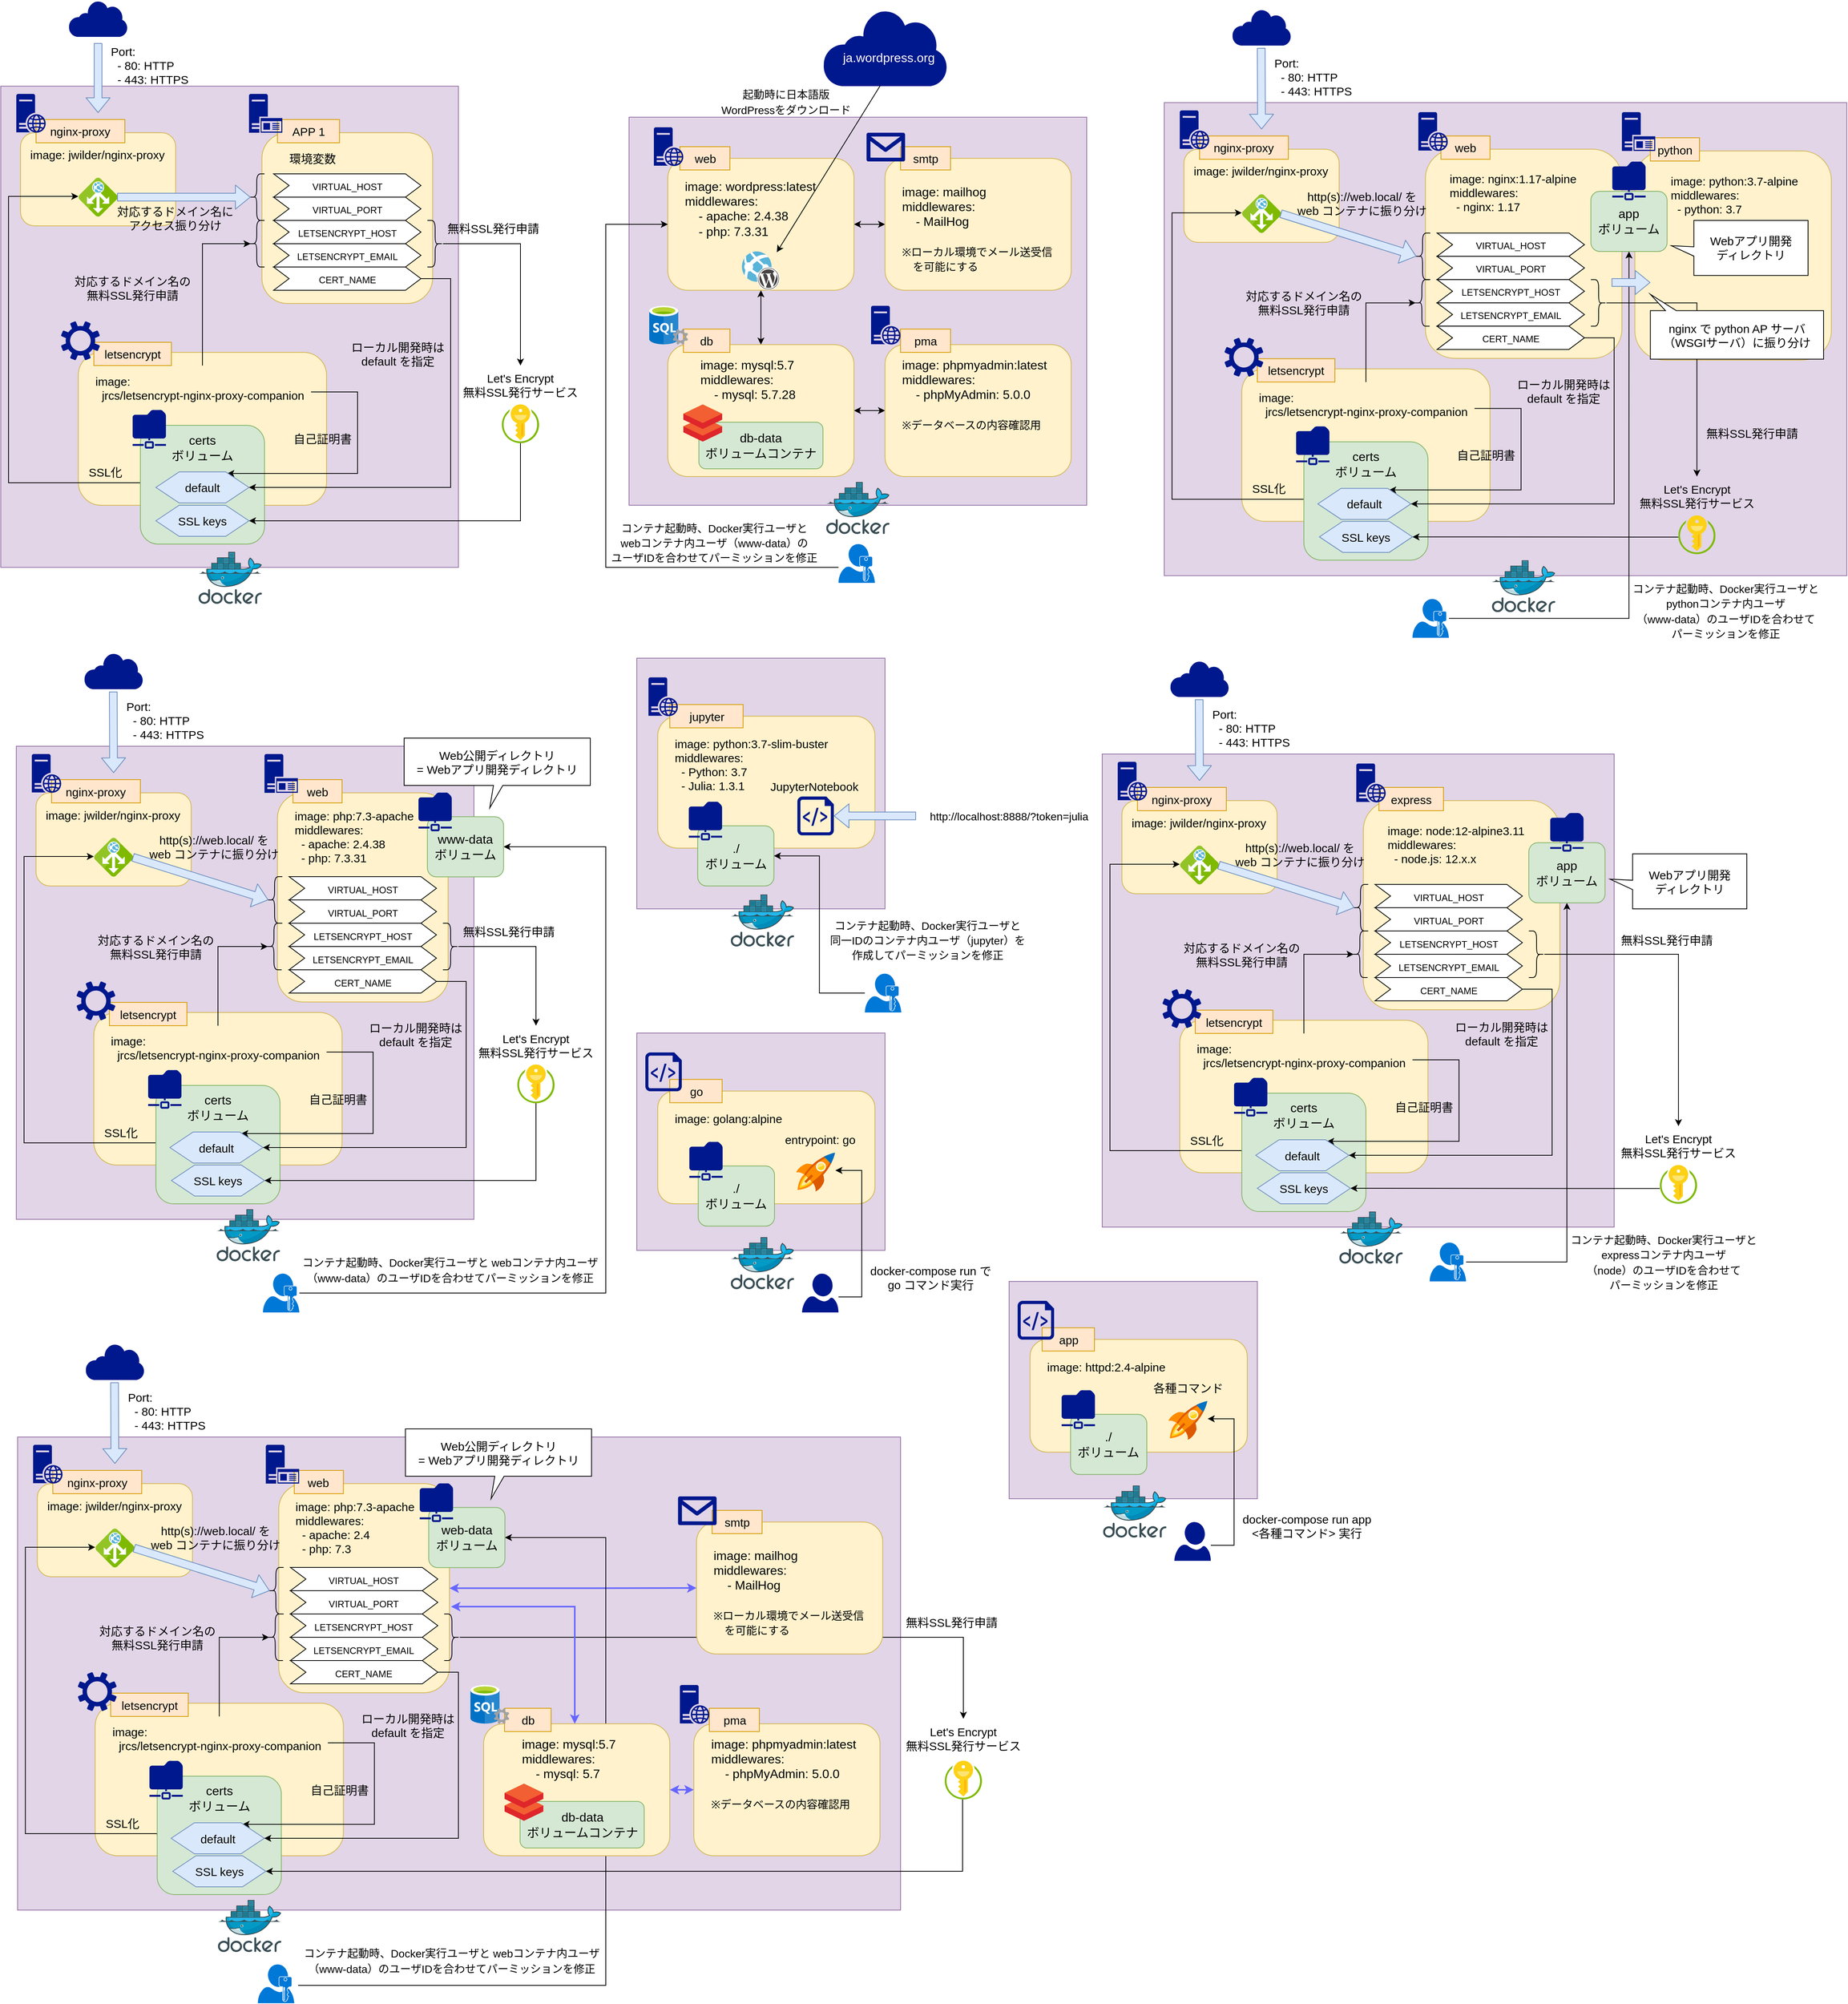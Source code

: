 <mxfile version="13.4.2">
    <diagram id="oYGP6UrtTsNAIgC16M4n" name="ページ1">
        <mxGraphModel dx="1003" dy="440" grid="1" gridSize="10" guides="1" tooltips="1" connect="1" arrows="1" fold="1" page="1" pageScale="1" pageWidth="1169" pageHeight="827" math="0" shadow="0">
            <root>
                <mxCell id="0"/>
                <mxCell id="1" parent="0"/>
                <mxCell id="nOhWF1fDPpmUyGXy9ADT-2" value="" style="rounded=0;whiteSpace=wrap;html=1;fontSize=15;align=center;fillColor=#e1d5e7;strokeColor=#9673a6;" parent="1" vertex="1">
                    <mxGeometry x="1520" y="161.2" width="880" height="609.5" as="geometry"/>
                </mxCell>
                <mxCell id="nOhWF1fDPpmUyGXy9ADT-56" value="" style="rounded=1;whiteSpace=wrap;html=1;fontSize=16;fillColor=#fff2cc;strokeColor=#d6b656;" parent="1" vertex="1">
                    <mxGeometry x="2126.72" y="223.5" width="253.28" height="269.5" as="geometry"/>
                </mxCell>
                <mxCell id="B9NQlhlajvg14uuiPyoT-13" value="" style="rounded=0;whiteSpace=wrap;html=1;fontSize=15;fillColor=#e1d5e7;strokeColor=#9673a6;" parent="1" vertex="1">
                    <mxGeometry x="840" y="877" width="320" height="323" as="geometry"/>
                </mxCell>
                <mxCell id="B9NQlhlajvg14uuiPyoT-3" value="" style="rounded=1;whiteSpace=wrap;html=1;fontSize=16;fillColor=#fff2cc;strokeColor=#d6b656;" parent="1" vertex="1">
                    <mxGeometry x="867" y="951.75" width="280" height="170" as="geometry"/>
                </mxCell>
                <mxCell id="wK1j_AsNzxJEVWmwfFim-67" value="" style="rounded=0;whiteSpace=wrap;html=1;fontSize=15;align=center;fillColor=#e1d5e7;strokeColor=#9673a6;" parent="1" vertex="1">
                    <mxGeometry x="830" y="180" width="590" height="500" as="geometry"/>
                </mxCell>
                <mxCell id="wK1j_AsNzxJEVWmwfFim-51" value="" style="aspect=fixed;pointerEvents=1;shadow=0;dashed=0;html=1;strokeColor=none;labelPosition=center;verticalLabelPosition=bottom;verticalAlign=top;align=center;fillColor=#00188D;shape=mxgraph.mscae.enterprise.internet;fontSize=15;" parent="1" vertex="1">
                    <mxGeometry x="1080" y="40.7" width="160.16" height="99.3" as="geometry"/>
                </mxCell>
                <mxCell id="wK1j_AsNzxJEVWmwfFim-47" value="" style="rounded=0;whiteSpace=wrap;html=1;fontSize=15;align=center;fillColor=#e1d5e7;strokeColor=#9673a6;" parent="1" vertex="1">
                    <mxGeometry x="20" y="140" width="590" height="620" as="geometry"/>
                </mxCell>
                <mxCell id="b4y2iu5C6TyIT8BFHeu6-1" style="edgeStyle=orthogonalEdgeStyle;rounded=0;orthogonalLoop=1;jettySize=auto;html=1;entryX=0.5;entryY=0;entryDx=0;entryDy=0;startArrow=classic;startFill=1;" parent="1" source="b4y2iu5C6TyIT8BFHeu6-3" target="b4y2iu5C6TyIT8BFHeu6-12" edge="1">
                    <mxGeometry relative="1" as="geometry"/>
                </mxCell>
                <mxCell id="b4y2iu5C6TyIT8BFHeu6-2" style="edgeStyle=orthogonalEdgeStyle;rounded=0;orthogonalLoop=1;jettySize=auto;html=1;entryX=0;entryY=0.5;entryDx=0;entryDy=0;startArrow=classic;startFill=1;" parent="1" source="b4y2iu5C6TyIT8BFHeu6-3" target="b4y2iu5C6TyIT8BFHeu6-23" edge="1">
                    <mxGeometry relative="1" as="geometry"/>
                </mxCell>
                <mxCell id="b4y2iu5C6TyIT8BFHeu6-3" value="" style="rounded=1;whiteSpace=wrap;html=1;fontSize=16;fillColor=#fff2cc;strokeColor=#d6b656;" parent="1" vertex="1">
                    <mxGeometry x="880" y="233" width="240" height="170" as="geometry"/>
                </mxCell>
                <mxCell id="b4y2iu5C6TyIT8BFHeu6-4" value="image: wordpress:latest&lt;br&gt;middlewares:&lt;br&gt;&amp;nbsp; &amp;nbsp; - apache: 2.4.38&lt;br&gt;&amp;nbsp; &amp;nbsp; - php: 7.3.31&lt;br&gt;" style="text;html=1;strokeColor=none;fillColor=none;align=left;verticalAlign=top;whiteSpace=wrap;rounded=0;fontSize=16;" parent="1" vertex="1">
                    <mxGeometry x="900" y="253" width="200" height="90" as="geometry"/>
                </mxCell>
                <mxCell id="b4y2iu5C6TyIT8BFHeu6-8" value="ja.wordpress.org" style="text;html=1;strokeColor=none;fillColor=none;align=center;verticalAlign=middle;whiteSpace=wrap;rounded=0;fontSize=16;fontColor=#FFFFFF;" parent="1" vertex="1">
                    <mxGeometry x="1090" y="93" width="150" height="20" as="geometry"/>
                </mxCell>
                <mxCell id="b4y2iu5C6TyIT8BFHeu6-9" value="" style="endArrow=classic;html=1;fontSize=16;entryX=0.918;entryY=0.02;entryDx=0;entryDy=0;entryPerimeter=0;" parent="1" target="wK1j_AsNzxJEVWmwfFim-52" edge="1">
                    <mxGeometry width="50" height="50" relative="1" as="geometry">
                        <mxPoint x="1154" y="139" as="sourcePoint"/>
                        <mxPoint x="1040" y="343" as="targetPoint"/>
                    </mxGeometry>
                </mxCell>
                <mxCell id="b4y2iu5C6TyIT8BFHeu6-10" value="&lt;font style=&quot;font-size: 14px&quot;&gt;起動時に日本語版WordPressをダウンロード&lt;/font&gt;" style="text;html=1;strokeColor=none;fillColor=none;align=center;verticalAlign=middle;whiteSpace=wrap;rounded=0;fontSize=16;" parent="1" vertex="1">
                    <mxGeometry x="945" y="140" width="175" height="40" as="geometry"/>
                </mxCell>
                <mxCell id="b4y2iu5C6TyIT8BFHeu6-11" style="edgeStyle=orthogonalEdgeStyle;rounded=0;orthogonalLoop=1;jettySize=auto;html=1;entryX=0;entryY=0.5;entryDx=0;entryDy=0;startArrow=classic;startFill=1;fontSize=16;" parent="1" source="b4y2iu5C6TyIT8BFHeu6-12" target="b4y2iu5C6TyIT8BFHeu6-16" edge="1">
                    <mxGeometry relative="1" as="geometry"/>
                </mxCell>
                <mxCell id="b4y2iu5C6TyIT8BFHeu6-12" value="" style="rounded=1;whiteSpace=wrap;html=1;fontSize=16;fillColor=#fff2cc;strokeColor=#d6b656;" parent="1" vertex="1">
                    <mxGeometry x="880" y="473" width="240" height="170" as="geometry"/>
                </mxCell>
                <mxCell id="b4y2iu5C6TyIT8BFHeu6-13" value="image: mysql:5.7&lt;br&gt;middlewares:&lt;br&gt;&amp;nbsp; &amp;nbsp; - mysql: 5.7.28" style="text;html=1;strokeColor=none;fillColor=none;align=left;verticalAlign=top;whiteSpace=wrap;rounded=0;fontSize=16;" parent="1" vertex="1">
                    <mxGeometry x="920" y="483" width="160" height="90" as="geometry"/>
                </mxCell>
                <mxCell id="b4y2iu5C6TyIT8BFHeu6-14" value="db-data&lt;br&gt;ボリュームコンテナ" style="rounded=1;whiteSpace=wrap;html=1;fontSize=16;align=center;fillColor=#d5e8d4;strokeColor=#82b366;" parent="1" vertex="1">
                    <mxGeometry x="920" y="573" width="160" height="60" as="geometry"/>
                </mxCell>
                <mxCell id="b4y2iu5C6TyIT8BFHeu6-16" value="" style="rounded=1;whiteSpace=wrap;html=1;fontSize=16;fillColor=#fff2cc;strokeColor=#d6b656;" parent="1" vertex="1">
                    <mxGeometry x="1160" y="473" width="240" height="170" as="geometry"/>
                </mxCell>
                <mxCell id="b4y2iu5C6TyIT8BFHeu6-17" value="image: phpmyadmin:latest&lt;br&gt;middlewares:&lt;br&gt;&amp;nbsp; &amp;nbsp; - phpMyAdmin: 5.0.0&lt;br&gt;&lt;br&gt;&lt;font style=&quot;font-size: 14px&quot;&gt;※データベースの内容確認用&lt;/font&gt;" style="text;html=1;strokeColor=none;fillColor=none;align=left;verticalAlign=top;whiteSpace=wrap;rounded=0;fontSize=16;" parent="1" vertex="1">
                    <mxGeometry x="1180" y="483" width="200" height="110" as="geometry"/>
                </mxCell>
                <mxCell id="b4y2iu5C6TyIT8BFHeu6-22" value="&lt;span style=&quot;font-size: 14px&quot;&gt;コンテナ起動時、Docker実行ユーザと&lt;br&gt;webコンテナ内ユーザ（www-data）の&lt;br&gt;ユーザIDを合わせてパーミッションを修正&lt;br&gt;&lt;/span&gt;" style="text;html=1;strokeColor=none;fillColor=none;align=center;verticalAlign=middle;whiteSpace=wrap;rounded=0;fontSize=16;" parent="1" vertex="1">
                    <mxGeometry x="800" y="693" width="280" height="70" as="geometry"/>
                </mxCell>
                <mxCell id="b4y2iu5C6TyIT8BFHeu6-23" value="" style="rounded=1;whiteSpace=wrap;html=1;fontSize=16;fillColor=#fff2cc;strokeColor=#d6b656;" parent="1" vertex="1">
                    <mxGeometry x="1160" y="233" width="240" height="170" as="geometry"/>
                </mxCell>
                <mxCell id="b4y2iu5C6TyIT8BFHeu6-24" value="image: mailhog&lt;br&gt;middlewares:&lt;br&gt;&amp;nbsp; &amp;nbsp; - MailHog&lt;br&gt;&lt;br&gt;&lt;font style=&quot;font-size: 14px&quot;&gt;※ローカル環境でメール送受信&lt;br&gt;　を可能にする&lt;/font&gt;" style="text;html=1;strokeColor=none;fillColor=none;align=left;verticalAlign=top;whiteSpace=wrap;rounded=0;fontSize=16;" parent="1" vertex="1">
                    <mxGeometry x="1180" y="260" width="200" height="133" as="geometry"/>
                </mxCell>
                <mxCell id="wK1j_AsNzxJEVWmwfFim-2" value="" style="rounded=1;whiteSpace=wrap;html=1;fontSize=16;fillColor=#fff2cc;strokeColor=#d6b656;" parent="1" vertex="1">
                    <mxGeometry x="119.99" y="483" width="320" height="197" as="geometry"/>
                </mxCell>
                <mxCell id="wK1j_AsNzxJEVWmwfFim-3" value="" style="rounded=1;whiteSpace=wrap;html=1;fontSize=16;fillColor=#fff2cc;strokeColor=#d6b656;" parent="1" vertex="1">
                    <mxGeometry x="45.44" y="200" width="200" height="120" as="geometry"/>
                </mxCell>
                <mxCell id="wK1j_AsNzxJEVWmwfFim-4" value="" style="aspect=fixed;html=1;points=[];align=center;image;fontSize=12;image=img/lib/mscae/Docker.svg;" parent="1" vertex="1">
                    <mxGeometry x="275" y="740" width="81.71" height="67" as="geometry"/>
                </mxCell>
                <mxCell id="wK1j_AsNzxJEVWmwfFim-18" style="edgeStyle=orthogonalEdgeStyle;rounded=0;orthogonalLoop=1;jettySize=auto;html=1;exitX=0;exitY=0.5;exitDx=0;exitDy=0;entryX=-0.009;entryY=0.48;entryDx=0;entryDy=0;entryPerimeter=0;fontSize=15;" parent="1" source="wK1j_AsNzxJEVWmwfFim-5" target="wK1j_AsNzxJEVWmwfFim-17" edge="1">
                    <mxGeometry relative="1" as="geometry">
                        <Array as="points">
                            <mxPoint x="200" y="651"/>
                            <mxPoint x="30" y="651"/>
                            <mxPoint x="30" y="282"/>
                        </Array>
                    </mxGeometry>
                </mxCell>
                <mxCell id="wK1j_AsNzxJEVWmwfFim-5" value="" style="rounded=1;whiteSpace=wrap;html=1;fontSize=16;align=center;fillColor=#d5e8d4;strokeColor=#82b366;" parent="1" vertex="1">
                    <mxGeometry x="200" y="577" width="160" height="153" as="geometry"/>
                </mxCell>
                <mxCell id="wK1j_AsNzxJEVWmwfFim-13" style="edgeStyle=orthogonalEdgeStyle;rounded=0;orthogonalLoop=1;jettySize=auto;html=1;fontSize=15;entryX=0.767;entryY=0.05;entryDx=0;entryDy=0;entryPerimeter=0;" parent="1" source="wK1j_AsNzxJEVWmwfFim-6" target="wK1j_AsNzxJEVWmwfFim-11" edge="1">
                    <mxGeometry relative="1" as="geometry">
                        <Array as="points">
                            <mxPoint x="480" y="534"/>
                            <mxPoint x="480" y="639"/>
                        </Array>
                    </mxGeometry>
                </mxCell>
                <mxCell id="wK1j_AsNzxJEVWmwfFim-37" style="edgeStyle=orthogonalEdgeStyle;rounded=0;orthogonalLoop=1;jettySize=auto;html=1;entryX=0.1;entryY=0.5;entryDx=0;entryDy=0;entryPerimeter=0;fontSize=15;" parent="1" source="wK1j_AsNzxJEVWmwfFim-6" target="wK1j_AsNzxJEVWmwfFim-36" edge="1">
                    <mxGeometry relative="1" as="geometry">
                        <Array as="points">
                            <mxPoint x="280" y="343"/>
                        </Array>
                    </mxGeometry>
                </mxCell>
                <mxCell id="wK1j_AsNzxJEVWmwfFim-6" value="image:&lt;br&gt;&amp;nbsp; jrcs/letsencrypt-nginx-proxy-companion" style="text;html=1;strokeColor=none;fillColor=none;align=left;verticalAlign=middle;whiteSpace=wrap;rounded=0;fontSize=15;" parent="1" vertex="1">
                    <mxGeometry x="140" y="500" width="280" height="57" as="geometry"/>
                </mxCell>
                <mxCell id="wK1j_AsNzxJEVWmwfFim-7" value="" style="aspect=fixed;pointerEvents=1;shadow=0;dashed=0;html=1;strokeColor=none;labelPosition=center;verticalLabelPosition=bottom;verticalAlign=top;align=center;fillColor=#00188D;shape=mxgraph.mscae.enterprise.shared_folder;fontSize=15;" parent="1" vertex="1">
                    <mxGeometry x="190" y="557" width="43" height="50" as="geometry"/>
                </mxCell>
                <mxCell id="wK1j_AsNzxJEVWmwfFim-8" value="letsencrypt" style="rounded=0;whiteSpace=wrap;html=1;fontSize=15;align=center;fillColor=#ffe6cc;strokeColor=#d79b00;" parent="1" vertex="1">
                    <mxGeometry x="140" y="470" width="100" height="30" as="geometry"/>
                </mxCell>
                <mxCell id="wK1j_AsNzxJEVWmwfFim-45" style="edgeStyle=orthogonalEdgeStyle;rounded=0;orthogonalLoop=1;jettySize=auto;html=1;entryX=1;entryY=0.5;entryDx=0;entryDy=0;fontSize=15;" parent="1" source="wK1j_AsNzxJEVWmwfFim-9" target="wK1j_AsNzxJEVWmwfFim-12" edge="1">
                    <mxGeometry relative="1" as="geometry">
                        <Array as="points">
                            <mxPoint x="690" y="700"/>
                        </Array>
                    </mxGeometry>
                </mxCell>
                <mxCell id="wK1j_AsNzxJEVWmwfFim-9" value="" style="aspect=fixed;html=1;points=[];align=center;image;fontSize=12;image=img/lib/mscae/Key_Vaults.svg;" parent="1" vertex="1">
                    <mxGeometry x="666" y="550" width="48" height="50" as="geometry"/>
                </mxCell>
                <mxCell id="wK1j_AsNzxJEVWmwfFim-10" value="&lt;span style=&quot;font-size: 16px&quot;&gt;certs&lt;/span&gt;&lt;br style=&quot;font-size: 16px&quot;&gt;&lt;span style=&quot;font-size: 16px&quot;&gt;ボリューム&lt;/span&gt;" style="text;html=1;strokeColor=none;fillColor=none;align=center;verticalAlign=middle;whiteSpace=wrap;rounded=0;fontSize=15;" parent="1" vertex="1">
                    <mxGeometry x="235" y="584" width="90" height="43" as="geometry"/>
                </mxCell>
                <mxCell id="wK1j_AsNzxJEVWmwfFim-11" value="default" style="shape=hexagon;perimeter=hexagonPerimeter2;whiteSpace=wrap;html=1;fontSize=15;align=center;fillColor=#dae8fc;strokeColor=#6c8ebf;" parent="1" vertex="1">
                    <mxGeometry x="219.99" y="637" width="120" height="40" as="geometry"/>
                </mxCell>
                <mxCell id="wK1j_AsNzxJEVWmwfFim-12" value="SSL keys" style="shape=hexagon;perimeter=hexagonPerimeter2;whiteSpace=wrap;html=1;fontSize=15;align=center;fillColor=#dae8fc;strokeColor=#6c8ebf;" parent="1" vertex="1">
                    <mxGeometry x="219.99" y="680" width="120" height="40" as="geometry"/>
                </mxCell>
                <mxCell id="wK1j_AsNzxJEVWmwfFim-14" value="自己証明書" style="text;html=1;strokeColor=none;fillColor=none;align=center;verticalAlign=middle;whiteSpace=wrap;rounded=0;fontSize=15;" parent="1" vertex="1">
                    <mxGeometry x="390" y="584" width="90" height="20" as="geometry"/>
                </mxCell>
                <mxCell id="wK1j_AsNzxJEVWmwfFim-15" value="nginx-proxy" style="rounded=0;whiteSpace=wrap;html=1;fontSize=15;align=center;fillColor=#ffe6cc;strokeColor=#d79b00;" parent="1" vertex="1">
                    <mxGeometry x="65.44" y="183" width="114.56" height="30" as="geometry"/>
                </mxCell>
                <mxCell id="wK1j_AsNzxJEVWmwfFim-16" value="image: jwilder/nginx-proxy" style="text;html=1;strokeColor=none;fillColor=none;align=left;verticalAlign=middle;whiteSpace=wrap;rounded=0;fontSize=15;" parent="1" vertex="1">
                    <mxGeometry x="55.87" y="213" width="179.14" height="30" as="geometry"/>
                </mxCell>
                <mxCell id="wK1j_AsNzxJEVWmwfFim-17" value="" style="aspect=fixed;html=1;points=[];align=center;image;fontSize=12;image=img/lib/mscae/Application_Gateway.svg;" parent="1" vertex="1">
                    <mxGeometry x="120.44" y="258" width="50" height="50" as="geometry"/>
                </mxCell>
                <mxCell id="wK1j_AsNzxJEVWmwfFim-19" value="SSL化" style="text;html=1;strokeColor=none;fillColor=none;align=center;verticalAlign=middle;whiteSpace=wrap;rounded=0;fontSize=15;" parent="1" vertex="1">
                    <mxGeometry x="120.44" y="627" width="70.01" height="20" as="geometry"/>
                </mxCell>
                <mxCell id="wK1j_AsNzxJEVWmwfFim-20" value="" style="aspect=fixed;pointerEvents=1;shadow=0;dashed=0;html=1;strokeColor=none;labelPosition=center;verticalLabelPosition=bottom;verticalAlign=top;align=center;fillColor=#00188D;shape=mxgraph.mscae.enterprise.internet;fontSize=15;" parent="1" vertex="1">
                    <mxGeometry x="107.54" y="29.5" width="75.81" height="47" as="geometry"/>
                </mxCell>
                <mxCell id="wK1j_AsNzxJEVWmwfFim-22" value="" style="shape=flexArrow;endArrow=classic;html=1;fontSize=15;fillColor=#dae8fc;strokeColor=#6c8ebf;" parent="1" edge="1">
                    <mxGeometry width="50" height="50" relative="1" as="geometry">
                        <mxPoint x="145.43" y="84.5" as="sourcePoint"/>
                        <mxPoint x="145.43" y="174.5" as="targetPoint"/>
                    </mxGeometry>
                </mxCell>
                <mxCell id="wK1j_AsNzxJEVWmwfFim-23" value="&lt;div&gt;&lt;span&gt;Port:&lt;/span&gt;&lt;/div&gt;&lt;div&gt;&lt;span&gt;&amp;nbsp; - 80: HTTP&lt;/span&gt;&lt;/div&gt;&lt;div&gt;&lt;span&gt;&amp;nbsp; - 443: HTTPS&lt;/span&gt;&lt;/div&gt;" style="text;html=1;strokeColor=none;fillColor=none;align=left;verticalAlign=middle;whiteSpace=wrap;rounded=0;fontSize=15;" parent="1" vertex="1">
                    <mxGeometry x="160.44" y="83" width="120" height="60" as="geometry"/>
                </mxCell>
                <mxCell id="wK1j_AsNzxJEVWmwfFim-24" value="" style="rounded=1;whiteSpace=wrap;html=1;fontSize=16;fillColor=#fff2cc;strokeColor=#d6b656;" parent="1" vertex="1">
                    <mxGeometry x="356.71" y="200" width="220.01" height="220" as="geometry"/>
                </mxCell>
                <mxCell id="wK1j_AsNzxJEVWmwfFim-25" value="APP 1" style="rounded=0;whiteSpace=wrap;html=1;fontSize=15;align=center;fillColor=#ffe6cc;strokeColor=#d79b00;" parent="1" vertex="1">
                    <mxGeometry x="376.71" y="183" width="80" height="30" as="geometry"/>
                </mxCell>
                <mxCell id="wK1j_AsNzxJEVWmwfFim-27" value="&lt;font style=&quot;font-size: 12px&quot;&gt;VIRTUAL_HOST&lt;/font&gt;" style="shape=step;perimeter=stepPerimeter;whiteSpace=wrap;html=1;fixedSize=1;fontSize=15;align=center;" parent="1" vertex="1">
                    <mxGeometry x="371.72" y="253" width="190" height="30" as="geometry"/>
                </mxCell>
                <mxCell id="wK1j_AsNzxJEVWmwfFim-28" value="&lt;font style=&quot;font-size: 12px&quot;&gt;VIRTUAL_PORT&lt;/font&gt;" style="shape=step;perimeter=stepPerimeter;whiteSpace=wrap;html=1;fixedSize=1;fontSize=15;align=center;" parent="1" vertex="1">
                    <mxGeometry x="371.72" y="283" width="190" height="30" as="geometry"/>
                </mxCell>
                <mxCell id="wK1j_AsNzxJEVWmwfFim-29" value="&lt;font style=&quot;font-size: 12px&quot;&gt;LETSENCRYPT_HOST&lt;/font&gt;" style="shape=step;perimeter=stepPerimeter;whiteSpace=wrap;html=1;fixedSize=1;fontSize=15;align=center;" parent="1" vertex="1">
                    <mxGeometry x="371.72" y="313" width="190" height="30" as="geometry"/>
                </mxCell>
                <mxCell id="wK1j_AsNzxJEVWmwfFim-30" value="&lt;font style=&quot;font-size: 12px&quot;&gt;LETSENCRYPT_EMAIL&lt;/font&gt;" style="shape=step;perimeter=stepPerimeter;whiteSpace=wrap;html=1;fixedSize=1;fontSize=15;align=center;" parent="1" vertex="1">
                    <mxGeometry x="371.72" y="343" width="190" height="30" as="geometry"/>
                </mxCell>
                <mxCell id="wK1j_AsNzxJEVWmwfFim-43" style="edgeStyle=orthogonalEdgeStyle;rounded=0;orthogonalLoop=1;jettySize=auto;html=1;fontSize=15;entryX=1;entryY=0.5;entryDx=0;entryDy=0;" parent="1" source="wK1j_AsNzxJEVWmwfFim-31" target="wK1j_AsNzxJEVWmwfFim-11" edge="1">
                    <mxGeometry relative="1" as="geometry">
                        <mxPoint x="311" y="680" as="targetPoint"/>
                        <Array as="points">
                            <mxPoint x="600" y="388"/>
                            <mxPoint x="600" y="657"/>
                        </Array>
                    </mxGeometry>
                </mxCell>
                <mxCell id="wK1j_AsNzxJEVWmwfFim-31" value="&lt;font style=&quot;font-size: 12px&quot;&gt;CERT_NAME&lt;/font&gt;" style="shape=step;perimeter=stepPerimeter;whiteSpace=wrap;html=1;fixedSize=1;fontSize=15;align=center;" parent="1" vertex="1">
                    <mxGeometry x="371.72" y="373" width="190" height="30" as="geometry"/>
                </mxCell>
                <mxCell id="wK1j_AsNzxJEVWmwfFim-32" value="環境変数" style="text;html=1;strokeColor=none;fillColor=none;align=center;verticalAlign=middle;whiteSpace=wrap;rounded=0;fontSize=15;" parent="1" vertex="1">
                    <mxGeometry x="376.71" y="223" width="90" height="20" as="geometry"/>
                </mxCell>
                <mxCell id="wK1j_AsNzxJEVWmwfFim-33" value="" style="shape=curlyBracket;whiteSpace=wrap;html=1;rounded=1;fontSize=15;align=left;" parent="1" vertex="1">
                    <mxGeometry x="340" y="253" width="20" height="60" as="geometry"/>
                </mxCell>
                <mxCell id="wK1j_AsNzxJEVWmwfFim-35" value="対応するドメイン名にアクセス振り分け" style="text;html=1;strokeColor=none;fillColor=none;align=center;verticalAlign=middle;whiteSpace=wrap;rounded=0;fontSize=15;" parent="1" vertex="1">
                    <mxGeometry x="165.44" y="290" width="160.01" height="40" as="geometry"/>
                </mxCell>
                <mxCell id="wK1j_AsNzxJEVWmwfFim-36" value="" style="shape=curlyBracket;whiteSpace=wrap;html=1;rounded=1;fontSize=15;align=left;" parent="1" vertex="1">
                    <mxGeometry x="340" y="313" width="20" height="60" as="geometry"/>
                </mxCell>
                <mxCell id="wK1j_AsNzxJEVWmwfFim-39" value="対応するドメイン名の&lt;br&gt;無料SSL発行申請" style="text;html=1;strokeColor=none;fillColor=none;align=center;verticalAlign=middle;whiteSpace=wrap;rounded=0;fontSize=15;" parent="1" vertex="1">
                    <mxGeometry x="110.0" y="380" width="160.01" height="40" as="geometry"/>
                </mxCell>
                <mxCell id="wK1j_AsNzxJEVWmwfFim-40" value="Let's Encrypt&lt;br&gt;無料SSL発行サービス" style="text;html=1;strokeColor=none;fillColor=none;align=center;verticalAlign=middle;whiteSpace=wrap;rounded=0;fontSize=15;" parent="1" vertex="1">
                    <mxGeometry x="610" y="500" width="160" height="50" as="geometry"/>
                </mxCell>
                <mxCell id="wK1j_AsNzxJEVWmwfFim-42" style="edgeStyle=orthogonalEdgeStyle;rounded=0;orthogonalLoop=1;jettySize=auto;html=1;entryX=0.5;entryY=0;entryDx=0;entryDy=0;fontSize=15;" parent="1" source="wK1j_AsNzxJEVWmwfFim-41" target="wK1j_AsNzxJEVWmwfFim-40" edge="1">
                    <mxGeometry relative="1" as="geometry"/>
                </mxCell>
                <mxCell id="wK1j_AsNzxJEVWmwfFim-41" value="" style="shape=curlyBracket;whiteSpace=wrap;html=1;rounded=1;fontSize=15;align=left;flipV=1;flipH=1;" parent="1" vertex="1">
                    <mxGeometry x="570" y="313" width="20" height="60" as="geometry"/>
                </mxCell>
                <mxCell id="wK1j_AsNzxJEVWmwfFim-44" value="ローカル開発時は default を指定" style="text;html=1;strokeColor=none;fillColor=none;align=center;verticalAlign=middle;whiteSpace=wrap;rounded=0;fontSize=15;" parent="1" vertex="1">
                    <mxGeometry x="466.71" y="443" width="130" height="83" as="geometry"/>
                </mxCell>
                <mxCell id="wK1j_AsNzxJEVWmwfFim-46" value="無料SSL発行申請" style="text;html=1;strokeColor=none;fillColor=none;align=center;verticalAlign=middle;whiteSpace=wrap;rounded=0;fontSize=15;" parent="1" vertex="1">
                    <mxGeometry x="590" y="303" width="130" height="40" as="geometry"/>
                </mxCell>
                <mxCell id="wK1j_AsNzxJEVWmwfFim-49" value="" style="shape=flexArrow;endArrow=classic;html=1;fontSize=15;fillColor=#dae8fc;strokeColor=#6c8ebf;entryX=0.1;entryY=0.5;entryDx=0;entryDy=0;entryPerimeter=0;" parent="1" target="wK1j_AsNzxJEVWmwfFim-33" edge="1">
                    <mxGeometry width="50" height="50" relative="1" as="geometry">
                        <mxPoint x="170" y="283" as="sourcePoint"/>
                        <mxPoint x="211.0" y="373" as="targetPoint"/>
                    </mxGeometry>
                </mxCell>
                <mxCell id="wK1j_AsNzxJEVWmwfFim-50" value="" style="aspect=fixed;html=1;points=[];align=center;image;fontSize=12;image=img/lib/mscae/Databricks.svg;" parent="1" vertex="1">
                    <mxGeometry x="900" y="550" width="50" height="48" as="geometry"/>
                </mxCell>
                <mxCell id="wK1j_AsNzxJEVWmwfFim-52" value="" style="aspect=fixed;html=1;points=[];align=center;image;fontSize=12;image=img/lib/mscae/WebAppWordPress.svg;" parent="1" vertex="1">
                    <mxGeometry x="975.5" y="353" width="49" height="50" as="geometry"/>
                </mxCell>
                <mxCell id="wK1j_AsNzxJEVWmwfFim-54" value="web" style="rounded=0;whiteSpace=wrap;html=1;fontSize=15;align=center;fillColor=#ffe6cc;strokeColor=#d79b00;" parent="1" vertex="1">
                    <mxGeometry x="895.5" y="218" width="64.5" height="30" as="geometry"/>
                </mxCell>
                <mxCell id="wK1j_AsNzxJEVWmwfFim-53" value="" style="aspect=fixed;pointerEvents=1;shadow=0;dashed=0;html=1;strokeColor=none;labelPosition=center;verticalLabelPosition=bottom;verticalAlign=top;align=center;fillColor=#00188D;shape=mxgraph.mscae.enterprise.web_server;fontSize=15;fontColor=#FFFFFF;" parent="1" vertex="1">
                    <mxGeometry x="862" y="193" width="38" height="50" as="geometry"/>
                </mxCell>
                <mxCell id="wK1j_AsNzxJEVWmwfFim-56" value="" style="aspect=fixed;pointerEvents=1;shadow=0;dashed=0;html=1;strokeColor=none;labelPosition=center;verticalLabelPosition=bottom;verticalAlign=top;align=center;fillColor=#00188D;shape=mxgraph.mscae.enterprise.web_server;fontSize=15;fontColor=#FFFFFF;" parent="1" vertex="1">
                    <mxGeometry x="40" y="150" width="38" height="50" as="geometry"/>
                </mxCell>
                <mxCell id="wK1j_AsNzxJEVWmwfFim-58" value="db" style="rounded=0;whiteSpace=wrap;html=1;fontSize=15;align=center;fillColor=#ffe6cc;strokeColor=#d79b00;" parent="1" vertex="1">
                    <mxGeometry x="900" y="453" width="60" height="30" as="geometry"/>
                </mxCell>
                <mxCell id="wK1j_AsNzxJEVWmwfFim-59" value="pma" style="rounded=0;whiteSpace=wrap;html=1;fontSize=15;align=center;fillColor=#ffe6cc;strokeColor=#d79b00;" parent="1" vertex="1">
                    <mxGeometry x="1180" y="453" width="64.5" height="30" as="geometry"/>
                </mxCell>
                <mxCell id="wK1j_AsNzxJEVWmwfFim-60" value="" style="aspect=fixed;pointerEvents=1;shadow=0;dashed=0;html=1;strokeColor=none;labelPosition=center;verticalLabelPosition=bottom;verticalAlign=top;align=center;fillColor=#00188D;shape=mxgraph.mscae.enterprise.web_server;fontSize=15;fontColor=#FFFFFF;" parent="1" vertex="1">
                    <mxGeometry x="1142" y="423" width="38" height="50" as="geometry"/>
                </mxCell>
                <mxCell id="wK1j_AsNzxJEVWmwfFim-62" value="" style="aspect=fixed;pointerEvents=1;shadow=0;dashed=0;html=1;strokeColor=none;labelPosition=center;verticalLabelPosition=bottom;verticalAlign=top;align=center;fillColor=#00188D;shape=mxgraph.mscae.enterprise.settings;fontSize=15;fontColor=#FFFFFF;" parent="1" vertex="1">
                    <mxGeometry x="97.72" y="443" width="50" height="50" as="geometry"/>
                </mxCell>
                <mxCell id="wK1j_AsNzxJEVWmwfFim-63" value="smtp" style="rounded=0;whiteSpace=wrap;html=1;fontSize=15;align=center;fillColor=#ffe6cc;strokeColor=#d79b00;" parent="1" vertex="1">
                    <mxGeometry x="1180" y="218" width="64.5" height="30" as="geometry"/>
                </mxCell>
                <mxCell id="wK1j_AsNzxJEVWmwfFim-64" value="" style="aspect=fixed;pointerEvents=1;shadow=0;dashed=0;html=1;strokeColor=none;labelPosition=center;verticalLabelPosition=bottom;verticalAlign=top;align=center;fillColor=#00188D;shape=mxgraph.mscae.enterprise.application_server2;fontSize=15;fontColor=#FFFFFF;" parent="1" vertex="1">
                    <mxGeometry x="339.99" y="150" width="43" height="50" as="geometry"/>
                </mxCell>
                <mxCell id="wK1j_AsNzxJEVWmwfFim-65" value="" style="aspect=fixed;html=1;points=[];align=center;image;fontSize=12;image=img/lib/mscae/SQL_Servers.svg;" parent="1" vertex="1">
                    <mxGeometry x="856" y="423" width="50" height="50" as="geometry"/>
                </mxCell>
                <mxCell id="wK1j_AsNzxJEVWmwfFim-66" value="" style="aspect=fixed;pointerEvents=1;shadow=0;dashed=0;html=1;strokeColor=none;labelPosition=center;verticalLabelPosition=bottom;verticalAlign=top;align=center;fillColor=#00188D;shape=mxgraph.azure.message2;fontSize=15;fontColor=#FFFFFF;" parent="1" vertex="1">
                    <mxGeometry x="1136" y="200" width="50" height="37" as="geometry"/>
                </mxCell>
                <mxCell id="wK1j_AsNzxJEVWmwfFim-68" value="" style="aspect=fixed;html=1;points=[];align=center;image;fontSize=12;image=img/lib/mscae/Docker.svg;" parent="1" vertex="1">
                    <mxGeometry x="1084.14" y="650" width="81.71" height="67" as="geometry"/>
                </mxCell>
                <mxCell id="wK1j_AsNzxJEVWmwfFim-70" style="edgeStyle=orthogonalEdgeStyle;rounded=0;orthogonalLoop=1;jettySize=auto;html=1;entryX=0;entryY=0.5;entryDx=0;entryDy=0;fontSize=15;fontColor=#FFFFFF;" parent="1" source="wK1j_AsNzxJEVWmwfFim-69" target="b4y2iu5C6TyIT8BFHeu6-3" edge="1">
                    <mxGeometry relative="1" as="geometry">
                        <Array as="points">
                            <mxPoint x="800" y="760"/>
                            <mxPoint x="800" y="318"/>
                        </Array>
                    </mxGeometry>
                </mxCell>
                <mxCell id="wK1j_AsNzxJEVWmwfFim-69" value="" style="aspect=fixed;pointerEvents=1;shadow=0;dashed=0;html=1;strokeColor=none;labelPosition=center;verticalLabelPosition=bottom;verticalAlign=top;align=center;shape=mxgraph.mscae.enterprise.user_permissions;fillColor=#0078D7;fontSize=15;fontColor=#FFFFFF;" parent="1" vertex="1">
                    <mxGeometry x="1100" y="730" width="47" height="50" as="geometry"/>
                </mxCell>
                <mxCell id="gvx1_nJ1AQDl6GHn_QgL-1" value="" style="rounded=0;whiteSpace=wrap;html=1;fontSize=15;align=center;fillColor=#e1d5e7;strokeColor=#9673a6;" parent="1" vertex="1">
                    <mxGeometry x="40" y="990.5" width="590" height="609.5" as="geometry"/>
                </mxCell>
                <mxCell id="gvx1_nJ1AQDl6GHn_QgL-2" value="" style="rounded=1;whiteSpace=wrap;html=1;fontSize=16;fillColor=#fff2cc;strokeColor=#d6b656;" parent="1" vertex="1">
                    <mxGeometry x="139.99" y="1333.5" width="320" height="196.5" as="geometry"/>
                </mxCell>
                <mxCell id="gvx1_nJ1AQDl6GHn_QgL-3" value="" style="rounded=1;whiteSpace=wrap;html=1;fontSize=16;fillColor=#fff2cc;strokeColor=#d6b656;" parent="1" vertex="1">
                    <mxGeometry x="65.44" y="1050.5" width="200" height="120" as="geometry"/>
                </mxCell>
                <mxCell id="gvx1_nJ1AQDl6GHn_QgL-4" value="" style="aspect=fixed;html=1;points=[];align=center;image;fontSize=12;image=img/lib/mscae/Docker.svg;" parent="1" vertex="1">
                    <mxGeometry x="298.29" y="1587" width="81.71" height="67" as="geometry"/>
                </mxCell>
                <mxCell id="gvx1_nJ1AQDl6GHn_QgL-5" style="edgeStyle=orthogonalEdgeStyle;rounded=0;orthogonalLoop=1;jettySize=auto;html=1;exitX=0;exitY=0.5;exitDx=0;exitDy=0;entryX=-0.009;entryY=0.48;entryDx=0;entryDy=0;entryPerimeter=0;fontSize=15;" parent="1" source="gvx1_nJ1AQDl6GHn_QgL-6" target="gvx1_nJ1AQDl6GHn_QgL-20" edge="1">
                    <mxGeometry relative="1" as="geometry">
                        <Array as="points">
                            <mxPoint x="220" y="1501.5"/>
                            <mxPoint x="50" y="1501.5"/>
                            <mxPoint x="50" y="1132.5"/>
                        </Array>
                    </mxGeometry>
                </mxCell>
                <mxCell id="gvx1_nJ1AQDl6GHn_QgL-6" value="" style="rounded=1;whiteSpace=wrap;html=1;fontSize=16;align=center;fillColor=#d5e8d4;strokeColor=#82b366;" parent="1" vertex="1">
                    <mxGeometry x="220" y="1427.5" width="160" height="152.5" as="geometry"/>
                </mxCell>
                <mxCell id="gvx1_nJ1AQDl6GHn_QgL-7" style="edgeStyle=orthogonalEdgeStyle;rounded=0;orthogonalLoop=1;jettySize=auto;html=1;fontSize=15;entryX=0.767;entryY=0.05;entryDx=0;entryDy=0;entryPerimeter=0;" parent="1" source="gvx1_nJ1AQDl6GHn_QgL-9" target="gvx1_nJ1AQDl6GHn_QgL-15" edge="1">
                    <mxGeometry relative="1" as="geometry">
                        <Array as="points">
                            <mxPoint x="500" y="1384.5"/>
                            <mxPoint x="500" y="1489.5"/>
                        </Array>
                    </mxGeometry>
                </mxCell>
                <mxCell id="gvx1_nJ1AQDl6GHn_QgL-8" style="edgeStyle=orthogonalEdgeStyle;rounded=0;orthogonalLoop=1;jettySize=auto;html=1;entryX=0.1;entryY=0.5;entryDx=0;entryDy=0;entryPerimeter=0;fontSize=15;" parent="1" source="gvx1_nJ1AQDl6GHn_QgL-9" target="gvx1_nJ1AQDl6GHn_QgL-36" edge="1">
                    <mxGeometry relative="1" as="geometry">
                        <Array as="points">
                            <mxPoint x="300" y="1249"/>
                        </Array>
                    </mxGeometry>
                </mxCell>
                <mxCell id="gvx1_nJ1AQDl6GHn_QgL-9" value="image:&lt;br&gt;&amp;nbsp; jrcs/letsencrypt-nginx-proxy-companion" style="text;html=1;strokeColor=none;fillColor=none;align=left;verticalAlign=middle;whiteSpace=wrap;rounded=0;fontSize=15;" parent="1" vertex="1">
                    <mxGeometry x="160" y="1350.5" width="280" height="57" as="geometry"/>
                </mxCell>
                <mxCell id="gvx1_nJ1AQDl6GHn_QgL-10" value="" style="aspect=fixed;pointerEvents=1;shadow=0;dashed=0;html=1;strokeColor=none;labelPosition=center;verticalLabelPosition=bottom;verticalAlign=top;align=center;fillColor=#00188D;shape=mxgraph.mscae.enterprise.shared_folder;fontSize=15;" parent="1" vertex="1">
                    <mxGeometry x="210" y="1407.5" width="43" height="50" as="geometry"/>
                </mxCell>
                <mxCell id="gvx1_nJ1AQDl6GHn_QgL-11" value="letsencrypt" style="rounded=0;whiteSpace=wrap;html=1;fontSize=15;align=center;fillColor=#ffe6cc;strokeColor=#d79b00;" parent="1" vertex="1">
                    <mxGeometry x="160" y="1320.5" width="100" height="30" as="geometry"/>
                </mxCell>
                <mxCell id="gvx1_nJ1AQDl6GHn_QgL-12" style="edgeStyle=orthogonalEdgeStyle;rounded=0;orthogonalLoop=1;jettySize=auto;html=1;entryX=1;entryY=0.5;entryDx=0;entryDy=0;fontSize=15;" parent="1" source="gvx1_nJ1AQDl6GHn_QgL-13" target="gvx1_nJ1AQDl6GHn_QgL-16" edge="1">
                    <mxGeometry relative="1" as="geometry">
                        <Array as="points">
                            <mxPoint x="710" y="1550"/>
                        </Array>
                    </mxGeometry>
                </mxCell>
                <mxCell id="gvx1_nJ1AQDl6GHn_QgL-13" value="" style="aspect=fixed;html=1;points=[];align=center;image;fontSize=12;image=img/lib/mscae/Key_Vaults.svg;" parent="1" vertex="1">
                    <mxGeometry x="686" y="1400.5" width="48" height="50" as="geometry"/>
                </mxCell>
                <mxCell id="gvx1_nJ1AQDl6GHn_QgL-14" value="&lt;span style=&quot;font-size: 16px&quot;&gt;certs&lt;/span&gt;&lt;br style=&quot;font-size: 16px&quot;&gt;&lt;span style=&quot;font-size: 16px&quot;&gt;ボリューム&lt;/span&gt;" style="text;html=1;strokeColor=none;fillColor=none;align=center;verticalAlign=middle;whiteSpace=wrap;rounded=0;fontSize=15;" parent="1" vertex="1">
                    <mxGeometry x="255" y="1434.5" width="90" height="43" as="geometry"/>
                </mxCell>
                <mxCell id="gvx1_nJ1AQDl6GHn_QgL-15" value="default" style="shape=hexagon;perimeter=hexagonPerimeter2;whiteSpace=wrap;html=1;fontSize=15;align=center;fillColor=#dae8fc;strokeColor=#6c8ebf;" parent="1" vertex="1">
                    <mxGeometry x="237.99" y="1487.5" width="120" height="40" as="geometry"/>
                </mxCell>
                <mxCell id="gvx1_nJ1AQDl6GHn_QgL-16" value="SSL keys" style="shape=hexagon;perimeter=hexagonPerimeter2;whiteSpace=wrap;html=1;fontSize=15;align=center;fillColor=#dae8fc;strokeColor=#6c8ebf;" parent="1" vertex="1">
                    <mxGeometry x="240" y="1530" width="120" height="40" as="geometry"/>
                </mxCell>
                <mxCell id="gvx1_nJ1AQDl6GHn_QgL-17" value="自己証明書" style="text;html=1;strokeColor=none;fillColor=none;align=center;verticalAlign=middle;whiteSpace=wrap;rounded=0;fontSize=15;" parent="1" vertex="1">
                    <mxGeometry x="410" y="1434.5" width="90" height="20" as="geometry"/>
                </mxCell>
                <mxCell id="gvx1_nJ1AQDl6GHn_QgL-18" value="nginx-proxy" style="rounded=0;whiteSpace=wrap;html=1;fontSize=15;align=center;fillColor=#ffe6cc;strokeColor=#d79b00;" parent="1" vertex="1">
                    <mxGeometry x="85.44" y="1033.5" width="114.56" height="30" as="geometry"/>
                </mxCell>
                <mxCell id="gvx1_nJ1AQDl6GHn_QgL-19" value="image: jwilder/nginx-proxy" style="text;html=1;strokeColor=none;fillColor=none;align=left;verticalAlign=middle;whiteSpace=wrap;rounded=0;fontSize=15;" parent="1" vertex="1">
                    <mxGeometry x="75.87" y="1063.5" width="179.14" height="30" as="geometry"/>
                </mxCell>
                <mxCell id="gvx1_nJ1AQDl6GHn_QgL-20" value="" style="aspect=fixed;html=1;points=[];align=center;image;fontSize=12;image=img/lib/mscae/Application_Gateway.svg;" parent="1" vertex="1">
                    <mxGeometry x="140.44" y="1108.5" width="50" height="50" as="geometry"/>
                </mxCell>
                <mxCell id="gvx1_nJ1AQDl6GHn_QgL-21" value="SSL化" style="text;html=1;strokeColor=none;fillColor=none;align=center;verticalAlign=middle;whiteSpace=wrap;rounded=0;fontSize=15;" parent="1" vertex="1">
                    <mxGeometry x="140.44" y="1477.5" width="70.01" height="20" as="geometry"/>
                </mxCell>
                <mxCell id="gvx1_nJ1AQDl6GHn_QgL-22" value="" style="aspect=fixed;pointerEvents=1;shadow=0;dashed=0;html=1;strokeColor=none;labelPosition=center;verticalLabelPosition=bottom;verticalAlign=top;align=center;fillColor=#00188D;shape=mxgraph.mscae.enterprise.internet;fontSize=15;" parent="1" vertex="1">
                    <mxGeometry x="127.54" y="870" width="75.81" height="47" as="geometry"/>
                </mxCell>
                <mxCell id="gvx1_nJ1AQDl6GHn_QgL-23" value="" style="shape=flexArrow;endArrow=classic;html=1;fontSize=15;fillColor=#dae8fc;strokeColor=#6c8ebf;" parent="1" edge="1">
                    <mxGeometry width="50" height="50" relative="1" as="geometry">
                        <mxPoint x="165" y="920" as="sourcePoint"/>
                        <mxPoint x="165.43" y="1025" as="targetPoint"/>
                    </mxGeometry>
                </mxCell>
                <mxCell id="gvx1_nJ1AQDl6GHn_QgL-24" value="&lt;div&gt;&lt;span&gt;Port:&lt;/span&gt;&lt;/div&gt;&lt;div&gt;&lt;span&gt;&amp;nbsp; - 80: HTTP&lt;/span&gt;&lt;/div&gt;&lt;div&gt;&lt;span&gt;&amp;nbsp; - 443: HTTPS&lt;/span&gt;&lt;/div&gt;" style="text;html=1;strokeColor=none;fillColor=none;align=left;verticalAlign=middle;whiteSpace=wrap;rounded=0;fontSize=15;" parent="1" vertex="1">
                    <mxGeometry x="180" y="927" width="120" height="60" as="geometry"/>
                </mxCell>
                <mxCell id="gvx1_nJ1AQDl6GHn_QgL-25" value="" style="rounded=1;whiteSpace=wrap;html=1;fontSize=16;fillColor=#fff2cc;strokeColor=#d6b656;" parent="1" vertex="1">
                    <mxGeometry x="376.71" y="1050.5" width="220.01" height="269.5" as="geometry"/>
                </mxCell>
                <mxCell id="gvx1_nJ1AQDl6GHn_QgL-26" value="web" style="rounded=0;whiteSpace=wrap;html=1;fontSize=15;align=center;fillColor=#ffe6cc;strokeColor=#d79b00;" parent="1" vertex="1">
                    <mxGeometry x="396.71" y="1033.5" width="63.29" height="30" as="geometry"/>
                </mxCell>
                <mxCell id="gvx1_nJ1AQDl6GHn_QgL-27" value="&lt;font style=&quot;font-size: 12px&quot;&gt;VIRTUAL_HOST&lt;/font&gt;" style="shape=step;perimeter=stepPerimeter;whiteSpace=wrap;html=1;fixedSize=1;fontSize=15;align=center;" parent="1" vertex="1">
                    <mxGeometry x="391.72" y="1158.5" width="190" height="30" as="geometry"/>
                </mxCell>
                <mxCell id="gvx1_nJ1AQDl6GHn_QgL-28" value="&lt;font style=&quot;font-size: 12px&quot;&gt;VIRTUAL_PORT&lt;/font&gt;" style="shape=step;perimeter=stepPerimeter;whiteSpace=wrap;html=1;fixedSize=1;fontSize=15;align=center;" parent="1" vertex="1">
                    <mxGeometry x="391.72" y="1188.5" width="190" height="30" as="geometry"/>
                </mxCell>
                <mxCell id="gvx1_nJ1AQDl6GHn_QgL-29" value="&lt;font style=&quot;font-size: 12px&quot;&gt;LETSENCRYPT_HOST&lt;/font&gt;" style="shape=step;perimeter=stepPerimeter;whiteSpace=wrap;html=1;fixedSize=1;fontSize=15;align=center;" parent="1" vertex="1">
                    <mxGeometry x="391.72" y="1218.5" width="190" height="30" as="geometry"/>
                </mxCell>
                <mxCell id="gvx1_nJ1AQDl6GHn_QgL-30" value="&lt;font style=&quot;font-size: 12px&quot;&gt;LETSENCRYPT_EMAIL&lt;/font&gt;" style="shape=step;perimeter=stepPerimeter;whiteSpace=wrap;html=1;fixedSize=1;fontSize=15;align=center;" parent="1" vertex="1">
                    <mxGeometry x="391.72" y="1248.5" width="190" height="30" as="geometry"/>
                </mxCell>
                <mxCell id="gvx1_nJ1AQDl6GHn_QgL-31" style="edgeStyle=orthogonalEdgeStyle;rounded=0;orthogonalLoop=1;jettySize=auto;html=1;fontSize=15;entryX=1;entryY=0.5;entryDx=0;entryDy=0;" parent="1" source="gvx1_nJ1AQDl6GHn_QgL-32" target="gvx1_nJ1AQDl6GHn_QgL-15" edge="1">
                    <mxGeometry relative="1" as="geometry">
                        <mxPoint x="331" y="1530.5" as="targetPoint"/>
                        <Array as="points">
                            <mxPoint x="620" y="1294"/>
                            <mxPoint x="620" y="1508"/>
                        </Array>
                    </mxGeometry>
                </mxCell>
                <mxCell id="gvx1_nJ1AQDl6GHn_QgL-32" value="&lt;font style=&quot;font-size: 12px&quot;&gt;CERT_NAME&lt;/font&gt;" style="shape=step;perimeter=stepPerimeter;whiteSpace=wrap;html=1;fixedSize=1;fontSize=15;align=center;" parent="1" vertex="1">
                    <mxGeometry x="391.72" y="1278.5" width="190" height="30" as="geometry"/>
                </mxCell>
                <mxCell id="gvx1_nJ1AQDl6GHn_QgL-34" value="" style="shape=curlyBracket;whiteSpace=wrap;html=1;rounded=1;fontSize=15;align=left;" parent="1" vertex="1">
                    <mxGeometry x="362.99" y="1158.5" width="20" height="60" as="geometry"/>
                </mxCell>
                <mxCell id="gvx1_nJ1AQDl6GHn_QgL-36" value="" style="shape=curlyBracket;whiteSpace=wrap;html=1;rounded=1;fontSize=15;align=left;" parent="1" vertex="1">
                    <mxGeometry x="362.15" y="1218.5" width="20" height="60" as="geometry"/>
                </mxCell>
                <mxCell id="gvx1_nJ1AQDl6GHn_QgL-37" value="対応するドメイン名の&lt;br&gt;無料SSL発行申請" style="text;html=1;strokeColor=none;fillColor=none;align=center;verticalAlign=middle;whiteSpace=wrap;rounded=0;fontSize=15;" parent="1" vertex="1">
                    <mxGeometry x="139.99" y="1228.5" width="160.01" height="40" as="geometry"/>
                </mxCell>
                <mxCell id="gvx1_nJ1AQDl6GHn_QgL-38" value="Let's Encrypt&lt;br&gt;無料SSL発行サービス" style="text;html=1;strokeColor=none;fillColor=none;align=center;verticalAlign=middle;whiteSpace=wrap;rounded=0;fontSize=15;" parent="1" vertex="1">
                    <mxGeometry x="630" y="1350.5" width="160" height="50" as="geometry"/>
                </mxCell>
                <mxCell id="gvx1_nJ1AQDl6GHn_QgL-39" style="edgeStyle=orthogonalEdgeStyle;rounded=0;orthogonalLoop=1;jettySize=auto;html=1;entryX=0.5;entryY=0;entryDx=0;entryDy=0;fontSize=15;" parent="1" source="gvx1_nJ1AQDl6GHn_QgL-40" target="gvx1_nJ1AQDl6GHn_QgL-38" edge="1">
                    <mxGeometry relative="1" as="geometry"/>
                </mxCell>
                <mxCell id="gvx1_nJ1AQDl6GHn_QgL-40" value="" style="shape=curlyBracket;whiteSpace=wrap;html=1;rounded=1;fontSize=15;align=left;flipV=1;flipH=1;" parent="1" vertex="1">
                    <mxGeometry x="590" y="1218.5" width="20" height="60" as="geometry"/>
                </mxCell>
                <mxCell id="gvx1_nJ1AQDl6GHn_QgL-41" value="ローカル開発時は default を指定" style="text;html=1;strokeColor=none;fillColor=none;align=center;verticalAlign=middle;whiteSpace=wrap;rounded=0;fontSize=15;" parent="1" vertex="1">
                    <mxGeometry x="490" y="1320.5" width="130" height="83" as="geometry"/>
                </mxCell>
                <mxCell id="gvx1_nJ1AQDl6GHn_QgL-42" value="無料SSL発行申請" style="text;html=1;strokeColor=none;fillColor=none;align=center;verticalAlign=middle;whiteSpace=wrap;rounded=0;fontSize=15;" parent="1" vertex="1">
                    <mxGeometry x="610" y="1208.5" width="130" height="40" as="geometry"/>
                </mxCell>
                <mxCell id="gvx1_nJ1AQDl6GHn_QgL-43" value="" style="shape=flexArrow;endArrow=classic;html=1;fontSize=15;fillColor=#dae8fc;strokeColor=#6c8ebf;entryX=0.1;entryY=0.5;entryDx=0;entryDy=0;entryPerimeter=0;" parent="1" target="gvx1_nJ1AQDl6GHn_QgL-34" edge="1">
                    <mxGeometry width="50" height="50" relative="1" as="geometry">
                        <mxPoint x="190" y="1133.5" as="sourcePoint"/>
                        <mxPoint x="231.0" y="1223.5" as="targetPoint"/>
                    </mxGeometry>
                </mxCell>
                <mxCell id="gvx1_nJ1AQDl6GHn_QgL-44" value="" style="aspect=fixed;pointerEvents=1;shadow=0;dashed=0;html=1;strokeColor=none;labelPosition=center;verticalLabelPosition=bottom;verticalAlign=top;align=center;fillColor=#00188D;shape=mxgraph.mscae.enterprise.web_server;fontSize=15;fontColor=#FFFFFF;" parent="1" vertex="1">
                    <mxGeometry x="60" y="1000.5" width="38" height="50" as="geometry"/>
                </mxCell>
                <mxCell id="gvx1_nJ1AQDl6GHn_QgL-45" value="" style="aspect=fixed;pointerEvents=1;shadow=0;dashed=0;html=1;strokeColor=none;labelPosition=center;verticalLabelPosition=bottom;verticalAlign=top;align=center;fillColor=#00188D;shape=mxgraph.mscae.enterprise.settings;fontSize=15;fontColor=#FFFFFF;" parent="1" vertex="1">
                    <mxGeometry x="117.72" y="1293.5" width="50" height="50" as="geometry"/>
                </mxCell>
                <mxCell id="gvx1_nJ1AQDl6GHn_QgL-46" value="" style="aspect=fixed;pointerEvents=1;shadow=0;dashed=0;html=1;strokeColor=none;labelPosition=center;verticalLabelPosition=bottom;verticalAlign=top;align=center;fillColor=#00188D;shape=mxgraph.mscae.enterprise.application_server2;fontSize=15;fontColor=#FFFFFF;" parent="1" vertex="1">
                    <mxGeometry x="359.99" y="1000.5" width="43" height="50" as="geometry"/>
                </mxCell>
                <mxCell id="gvx1_nJ1AQDl6GHn_QgL-47" value="image: php:7.3-apache&lt;br&gt;middlewares:&lt;br&gt;&amp;nbsp; - apache: 2.4.38&lt;br&gt;&amp;nbsp; - php: 7.3.31" style="text;html=1;strokeColor=none;fillColor=none;align=left;verticalAlign=middle;whiteSpace=wrap;rounded=0;fontSize=15;" parent="1" vertex="1">
                    <mxGeometry x="396.71" y="1063.5" width="179.14" height="86.5" as="geometry"/>
                </mxCell>
                <mxCell id="gvx1_nJ1AQDl6GHn_QgL-35" value="http(s)://web.local/ を&lt;br&gt;web コンテナに振り分け" style="text;html=1;strokeColor=none;fillColor=none;align=center;verticalAlign=middle;whiteSpace=wrap;rounded=0;fontSize=15;" parent="1" vertex="1">
                    <mxGeometry x="199.99" y="1100" width="190.01" height="40" as="geometry"/>
                </mxCell>
                <mxCell id="x3pFbklZ0av2xxCAFARM-4" style="edgeStyle=orthogonalEdgeStyle;rounded=0;orthogonalLoop=1;jettySize=auto;html=1;entryX=1;entryY=0.5;entryDx=0;entryDy=0;" parent="1" source="gvx1_nJ1AQDl6GHn_QgL-48" target="x3pFbklZ0av2xxCAFARM-1" edge="1">
                    <mxGeometry relative="1" as="geometry">
                        <Array as="points">
                            <mxPoint x="800" y="1695"/>
                            <mxPoint x="800" y="1120"/>
                        </Array>
                    </mxGeometry>
                </mxCell>
                <mxCell id="gvx1_nJ1AQDl6GHn_QgL-48" value="" style="aspect=fixed;pointerEvents=1;shadow=0;dashed=0;html=1;strokeColor=none;labelPosition=center;verticalLabelPosition=bottom;verticalAlign=top;align=center;shape=mxgraph.mscae.enterprise.user_permissions;fillColor=#0078D7;fontSize=15;fontColor=#FFFFFF;" parent="1" vertex="1">
                    <mxGeometry x="357.99" y="1670" width="47" height="50" as="geometry"/>
                </mxCell>
                <mxCell id="gvx1_nJ1AQDl6GHn_QgL-50" value="&lt;span style=&quot;font-size: 14px&quot;&gt;コンテナ起動時、Docker実行ユーザと webコンテナ内ユーザ&lt;br&gt;（www-data）のユーザIDを合わせてパーミッションを修正&lt;br&gt;&lt;/span&gt;" style="text;html=1;strokeColor=none;fillColor=none;align=center;verticalAlign=middle;whiteSpace=wrap;rounded=0;fontSize=16;" parent="1" vertex="1">
                    <mxGeometry x="403.36" y="1640" width="393.29" height="50" as="geometry"/>
                </mxCell>
                <mxCell id="x3pFbklZ0av2xxCAFARM-1" value="www-data&lt;br&gt;ボリューム" style="rounded=1;whiteSpace=wrap;html=1;fontSize=16;align=center;fillColor=#d5e8d4;strokeColor=#82b366;" parent="1" vertex="1">
                    <mxGeometry x="570" y="1081.25" width="98.28" height="77.5" as="geometry"/>
                </mxCell>
                <mxCell id="x3pFbklZ0av2xxCAFARM-2" value="" style="aspect=fixed;pointerEvents=1;shadow=0;dashed=0;html=1;strokeColor=none;labelPosition=center;verticalLabelPosition=bottom;verticalAlign=top;align=center;fillColor=#00188D;shape=mxgraph.mscae.enterprise.shared_folder;fontSize=15;" parent="1" vertex="1">
                    <mxGeometry x="558.5" y="1050" width="43" height="50" as="geometry"/>
                </mxCell>
                <mxCell id="x3pFbklZ0av2xxCAFARM-3" value="&lt;font style=&quot;font-size: 15px&quot;&gt;Web公開ディレクトリ&lt;br&gt;= Webアプリ開発ディレクトリ&lt;br&gt;&lt;/font&gt;" style="shape=callout;whiteSpace=wrap;html=1;perimeter=calloutPerimeter;position2=0.46;base=12;size=29;position=0.48;" parent="1" vertex="1">
                    <mxGeometry x="540" y="980" width="240" height="90" as="geometry"/>
                </mxCell>
                <mxCell id="B9NQlhlajvg14uuiPyoT-1" value="jupyter" style="rounded=0;whiteSpace=wrap;html=1;fontSize=15;align=center;fillColor=#ffe6cc;strokeColor=#d79b00;" parent="1" vertex="1">
                    <mxGeometry x="882.5" y="936.75" width="94.5" height="30" as="geometry"/>
                </mxCell>
                <mxCell id="B9NQlhlajvg14uuiPyoT-2" value="image: python:3.7-slim-buster&lt;br style=&quot;font-size: 15px&quot;&gt;middlewares:&lt;br style=&quot;font-size: 15px&quot;&gt;&amp;nbsp; - Python: 3.7&lt;br style=&quot;font-size: 15px&quot;&gt;&amp;nbsp; - Julia: 1.3.1" style="text;html=1;strokeColor=none;fillColor=none;align=left;verticalAlign=top;whiteSpace=wrap;rounded=0;fontSize=15;" parent="1" vertex="1">
                    <mxGeometry x="887" y="971.75" width="230" height="90" as="geometry"/>
                </mxCell>
                <mxCell id="B9NQlhlajvg14uuiPyoT-4" value="" style="aspect=fixed;pointerEvents=1;shadow=0;dashed=0;html=1;strokeColor=none;labelPosition=center;verticalLabelPosition=bottom;verticalAlign=top;align=center;fillColor=#00188D;shape=mxgraph.mscae.enterprise.web_server;fontSize=15;fontColor=#FFFFFF;" parent="1" vertex="1">
                    <mxGeometry x="855" y="901.75" width="38" height="50" as="geometry"/>
                </mxCell>
                <mxCell id="B9NQlhlajvg14uuiPyoT-6" value="./&lt;br&gt;ボリューム" style="rounded=1;whiteSpace=wrap;html=1;fontSize=16;align=center;fillColor=#d5e8d4;strokeColor=#82b366;" parent="1" vertex="1">
                    <mxGeometry x="918.5" y="1093" width="98.28" height="77.5" as="geometry"/>
                </mxCell>
                <mxCell id="B9NQlhlajvg14uuiPyoT-5" value="" style="aspect=fixed;pointerEvents=1;shadow=0;dashed=0;html=1;strokeColor=none;labelPosition=center;verticalLabelPosition=bottom;verticalAlign=top;align=center;fillColor=#00188D;shape=mxgraph.mscae.enterprise.shared_folder;fontSize=15;" parent="1" vertex="1">
                    <mxGeometry x="907" y="1061.75" width="43" height="50" as="geometry"/>
                </mxCell>
                <mxCell id="B9NQlhlajvg14uuiPyoT-7" value="" style="aspect=fixed;pointerEvents=1;shadow=0;dashed=0;html=1;strokeColor=none;labelPosition=center;verticalLabelPosition=bottom;verticalAlign=top;align=center;fillColor=#00188D;shape=mxgraph.azure.script_file" parent="1" vertex="1">
                    <mxGeometry x="1047" y="1055.25" width="47" height="50" as="geometry"/>
                </mxCell>
                <mxCell id="B9NQlhlajvg14uuiPyoT-8" value="JupyterNotebook" style="text;html=1;strokeColor=none;fillColor=none;align=center;verticalAlign=middle;whiteSpace=wrap;rounded=0;fontSize=15;" parent="1" vertex="1">
                    <mxGeometry x="1004" y="1032.25" width="130" height="20" as="geometry"/>
                </mxCell>
                <mxCell id="B9NQlhlajvg14uuiPyoT-9" value="&lt;span style=&quot;font-size: 14px&quot;&gt;コンテナ起動時、Docker実行ユーザと&lt;br&gt;同一IDのコンテナ内ユーザ（jupyter）を&lt;br&gt;作成してパーミッションを修正&lt;br&gt;&lt;/span&gt;" style="text;html=1;strokeColor=none;fillColor=none;align=center;verticalAlign=middle;whiteSpace=wrap;rounded=0;fontSize=16;" parent="1" vertex="1">
                    <mxGeometry x="1079" y="1204" width="272.29" height="71.5" as="geometry"/>
                </mxCell>
                <mxCell id="B9NQlhlajvg14uuiPyoT-11" style="edgeStyle=orthogonalEdgeStyle;rounded=0;orthogonalLoop=1;jettySize=auto;html=1;entryX=1;entryY=0.5;entryDx=0;entryDy=0;fontSize=15;" parent="1" source="B9NQlhlajvg14uuiPyoT-10" target="B9NQlhlajvg14uuiPyoT-6" edge="1">
                    <mxGeometry relative="1" as="geometry"/>
                </mxCell>
                <mxCell id="B9NQlhlajvg14uuiPyoT-10" value="" style="aspect=fixed;pointerEvents=1;shadow=0;dashed=0;html=1;strokeColor=none;labelPosition=center;verticalLabelPosition=bottom;verticalAlign=top;align=center;shape=mxgraph.mscae.enterprise.user_permissions;fillColor=#0078D7;fontSize=15;fontColor=#FFFFFF;" parent="1" vertex="1">
                    <mxGeometry x="1134" y="1283.5" width="47" height="50" as="geometry"/>
                </mxCell>
                <mxCell id="B9NQlhlajvg14uuiPyoT-12" value="" style="aspect=fixed;html=1;points=[];align=center;image;fontSize=12;image=img/lib/mscae/Docker.svg;" parent="1" vertex="1">
                    <mxGeometry x="961.14" y="1181.5" width="81.71" height="67" as="geometry"/>
                </mxCell>
                <mxCell id="I_hWWfhqEo1-vqWoMxsw-1" value="" style="rounded=0;whiteSpace=wrap;html=1;fontSize=15;fillColor=#e1d5e7;strokeColor=#9673a6;" parent="1" vertex="1">
                    <mxGeometry x="840" y="1360" width="320" height="280" as="geometry"/>
                </mxCell>
                <mxCell id="I_hWWfhqEo1-vqWoMxsw-2" value="" style="rounded=1;whiteSpace=wrap;html=1;fontSize=16;fillColor=#fff2cc;strokeColor=#d6b656;" parent="1" vertex="1">
                    <mxGeometry x="867" y="1434.75" width="280" height="145.25" as="geometry"/>
                </mxCell>
                <mxCell id="I_hWWfhqEo1-vqWoMxsw-3" value="go" style="rounded=0;whiteSpace=wrap;html=1;fontSize=15;align=center;fillColor=#ffe6cc;strokeColor=#d79b00;" parent="1" vertex="1">
                    <mxGeometry x="882.5" y="1419.75" width="67.5" height="30" as="geometry"/>
                </mxCell>
                <mxCell id="I_hWWfhqEo1-vqWoMxsw-4" value="image: golang:alpine" style="text;html=1;strokeColor=none;fillColor=none;align=left;verticalAlign=top;whiteSpace=wrap;rounded=0;fontSize=15;" parent="1" vertex="1">
                    <mxGeometry x="887" y="1454.75" width="230" height="35.25" as="geometry"/>
                </mxCell>
                <mxCell id="I_hWWfhqEo1-vqWoMxsw-6" value="./&lt;br&gt;ボリューム" style="rounded=1;whiteSpace=wrap;html=1;fontSize=16;align=center;fillColor=#d5e8d4;strokeColor=#82b366;" parent="1" vertex="1">
                    <mxGeometry x="919.22" y="1531.25" width="98.28" height="77.5" as="geometry"/>
                </mxCell>
                <mxCell id="I_hWWfhqEo1-vqWoMxsw-7" value="" style="aspect=fixed;pointerEvents=1;shadow=0;dashed=0;html=1;strokeColor=none;labelPosition=center;verticalLabelPosition=bottom;verticalAlign=top;align=center;fillColor=#00188D;shape=mxgraph.mscae.enterprise.shared_folder;fontSize=15;" parent="1" vertex="1">
                    <mxGeometry x="907.72" y="1500" width="43" height="50" as="geometry"/>
                </mxCell>
                <mxCell id="I_hWWfhqEo1-vqWoMxsw-9" value="entrypoint:&lt;span&gt;&amp;nbsp;go&lt;/span&gt;" style="text;html=1;strokeColor=none;fillColor=none;align=right;verticalAlign=middle;whiteSpace=wrap;rounded=0;fontSize=15;" parent="1" vertex="1">
                    <mxGeometry x="1017.5" y="1478.88" width="106" height="35.25" as="geometry"/>
                </mxCell>
                <mxCell id="I_hWWfhqEo1-vqWoMxsw-13" value="" style="aspect=fixed;html=1;points=[];align=center;image;fontSize=12;image=img/lib/mscae/Docker.svg;" parent="1" vertex="1">
                    <mxGeometry x="961.14" y="1623" width="81.71" height="67" as="geometry"/>
                </mxCell>
                <mxCell id="I_hWWfhqEo1-vqWoMxsw-14" value="" style="aspect=fixed;pointerEvents=1;shadow=0;dashed=0;html=1;strokeColor=none;labelPosition=center;verticalLabelPosition=bottom;verticalAlign=top;align=center;fillColor=#00188D;shape=mxgraph.azure.script_file" parent="1" vertex="1">
                    <mxGeometry x="851" y="1385" width="47" height="50" as="geometry"/>
                </mxCell>
                <mxCell id="I_hWWfhqEo1-vqWoMxsw-15" value="" style="aspect=fixed;html=1;points=[];align=center;image;fontSize=12;image=img/lib/mscae/Quick_Start_Center.svg;" parent="1" vertex="1">
                    <mxGeometry x="1045.5" y="1514.13" width="50" height="50" as="geometry"/>
                </mxCell>
                <mxCell id="I_hWWfhqEo1-vqWoMxsw-17" style="edgeStyle=orthogonalEdgeStyle;rounded=0;orthogonalLoop=1;jettySize=auto;html=1;entryX=1.01;entryY=0.457;entryDx=0;entryDy=0;entryPerimeter=0;" parent="1" source="I_hWWfhqEo1-vqWoMxsw-16" target="I_hWWfhqEo1-vqWoMxsw-15" edge="1">
                    <mxGeometry relative="1" as="geometry">
                        <Array as="points">
                            <mxPoint x="1130" y="1700"/>
                            <mxPoint x="1130" y="1537"/>
                        </Array>
                    </mxGeometry>
                </mxCell>
                <mxCell id="I_hWWfhqEo1-vqWoMxsw-16" value="" style="aspect=fixed;pointerEvents=1;shadow=0;dashed=0;html=1;strokeColor=none;labelPosition=center;verticalLabelPosition=bottom;verticalAlign=top;align=center;fillColor=#00188D;shape=mxgraph.azure.user" parent="1" vertex="1">
                    <mxGeometry x="1053" y="1670" width="47" height="50" as="geometry"/>
                </mxCell>
                <mxCell id="I_hWWfhqEo1-vqWoMxsw-18" value="docker-compose run で go コマンド実行" style="text;html=1;strokeColor=none;fillColor=none;align=center;verticalAlign=middle;whiteSpace=wrap;rounded=0;fontSize=15;" parent="1" vertex="1">
                    <mxGeometry x="1138" y="1650" width="162" height="50" as="geometry"/>
                </mxCell>
                <mxCell id="uKCDe9ddoNZgDHFoBx__-1" value="&lt;span style=&quot;font-size: 14px&quot;&gt;http://localhost:8888/?token=julia&lt;br&gt;&lt;/span&gt;" style="text;html=1;strokeColor=none;fillColor=none;align=center;verticalAlign=middle;whiteSpace=wrap;rounded=0;fontSize=16;" parent="1" vertex="1">
                    <mxGeometry x="1200" y="1065.37" width="240" height="29.75" as="geometry"/>
                </mxCell>
                <mxCell id="uKCDe9ddoNZgDHFoBx__-2" value="" style="shape=flexArrow;endArrow=classic;html=1;exitX=0;exitY=0.5;exitDx=0;exitDy=0;entryX=1;entryY=0.5;entryDx=0;entryDy=0;entryPerimeter=0;fillColor=#dae8fc;strokeColor=#6c8ebf;" parent="1" source="uKCDe9ddoNZgDHFoBx__-1" target="B9NQlhlajvg14uuiPyoT-7" edge="1">
                    <mxGeometry width="50" height="50" relative="1" as="geometry">
                        <mxPoint x="1240" y="980" as="sourcePoint"/>
                        <mxPoint x="1290" y="930" as="targetPoint"/>
                    </mxGeometry>
                </mxCell>
                <mxCell id="nOhWF1fDPpmUyGXy9ADT-3" value="" style="rounded=1;whiteSpace=wrap;html=1;fontSize=16;fillColor=#fff2cc;strokeColor=#d6b656;" parent="1" vertex="1">
                    <mxGeometry x="1619.99" y="504.2" width="320" height="196.5" as="geometry"/>
                </mxCell>
                <mxCell id="nOhWF1fDPpmUyGXy9ADT-4" value="" style="rounded=1;whiteSpace=wrap;html=1;fontSize=16;fillColor=#fff2cc;strokeColor=#d6b656;" parent="1" vertex="1">
                    <mxGeometry x="1545.44" y="221.2" width="200" height="120" as="geometry"/>
                </mxCell>
                <mxCell id="nOhWF1fDPpmUyGXy9ADT-5" value="" style="aspect=fixed;html=1;points=[];align=center;image;fontSize=12;image=img/lib/mscae/Docker.svg;" parent="1" vertex="1">
                    <mxGeometry x="1942.5" y="750.7" width="81.71" height="67" as="geometry"/>
                </mxCell>
                <mxCell id="nOhWF1fDPpmUyGXy9ADT-6" style="edgeStyle=orthogonalEdgeStyle;rounded=0;orthogonalLoop=1;jettySize=auto;html=1;exitX=0;exitY=0.5;exitDx=0;exitDy=0;entryX=-0.009;entryY=0.48;entryDx=0;entryDy=0;entryPerimeter=0;fontSize=15;" parent="1" source="nOhWF1fDPpmUyGXy9ADT-7" target="nOhWF1fDPpmUyGXy9ADT-21" edge="1">
                    <mxGeometry relative="1" as="geometry">
                        <Array as="points">
                            <mxPoint x="1700" y="672.2"/>
                            <mxPoint x="1530" y="672.2"/>
                            <mxPoint x="1530" y="303.2"/>
                        </Array>
                    </mxGeometry>
                </mxCell>
                <mxCell id="nOhWF1fDPpmUyGXy9ADT-7" value="" style="rounded=1;whiteSpace=wrap;html=1;fontSize=16;align=center;fillColor=#d5e8d4;strokeColor=#82b366;" parent="1" vertex="1">
                    <mxGeometry x="1700" y="598.2" width="160" height="152.5" as="geometry"/>
                </mxCell>
                <mxCell id="nOhWF1fDPpmUyGXy9ADT-8" style="edgeStyle=orthogonalEdgeStyle;rounded=0;orthogonalLoop=1;jettySize=auto;html=1;fontSize=15;entryX=0.767;entryY=0.05;entryDx=0;entryDy=0;entryPerimeter=0;" parent="1" source="nOhWF1fDPpmUyGXy9ADT-10" target="nOhWF1fDPpmUyGXy9ADT-16" edge="1">
                    <mxGeometry relative="1" as="geometry">
                        <Array as="points">
                            <mxPoint x="1980" y="555.2"/>
                            <mxPoint x="1980" y="660.2"/>
                        </Array>
                    </mxGeometry>
                </mxCell>
                <mxCell id="nOhWF1fDPpmUyGXy9ADT-9" style="edgeStyle=orthogonalEdgeStyle;rounded=0;orthogonalLoop=1;jettySize=auto;html=1;entryX=0.1;entryY=0.5;entryDx=0;entryDy=0;entryPerimeter=0;fontSize=15;" parent="1" source="nOhWF1fDPpmUyGXy9ADT-10" target="nOhWF1fDPpmUyGXy9ADT-35" edge="1">
                    <mxGeometry relative="1" as="geometry">
                        <Array as="points">
                            <mxPoint x="1780" y="419.7"/>
                        </Array>
                    </mxGeometry>
                </mxCell>
                <mxCell id="nOhWF1fDPpmUyGXy9ADT-10" value="image:&lt;br&gt;&amp;nbsp; jrcs/letsencrypt-nginx-proxy-companion" style="text;html=1;strokeColor=none;fillColor=none;align=left;verticalAlign=middle;whiteSpace=wrap;rounded=0;fontSize=15;" parent="1" vertex="1">
                    <mxGeometry x="1640" y="521.2" width="280" height="57" as="geometry"/>
                </mxCell>
                <mxCell id="nOhWF1fDPpmUyGXy9ADT-11" value="" style="aspect=fixed;pointerEvents=1;shadow=0;dashed=0;html=1;strokeColor=none;labelPosition=center;verticalLabelPosition=bottom;verticalAlign=top;align=center;fillColor=#00188D;shape=mxgraph.mscae.enterprise.shared_folder;fontSize=15;" parent="1" vertex="1">
                    <mxGeometry x="1690" y="578.2" width="43" height="50" as="geometry"/>
                </mxCell>
                <mxCell id="nOhWF1fDPpmUyGXy9ADT-12" value="letsencrypt" style="rounded=0;whiteSpace=wrap;html=1;fontSize=15;align=center;fillColor=#ffe6cc;strokeColor=#d79b00;" parent="1" vertex="1">
                    <mxGeometry x="1640" y="491.2" width="100" height="30" as="geometry"/>
                </mxCell>
                <mxCell id="nOhWF1fDPpmUyGXy9ADT-13" style="edgeStyle=orthogonalEdgeStyle;rounded=0;orthogonalLoop=1;jettySize=auto;html=1;entryX=1;entryY=0.5;entryDx=0;entryDy=0;fontSize=15;" parent="1" source="nOhWF1fDPpmUyGXy9ADT-14" target="nOhWF1fDPpmUyGXy9ADT-17" edge="1">
                    <mxGeometry relative="1" as="geometry">
                        <Array as="points">
                            <mxPoint x="2120" y="721"/>
                            <mxPoint x="2120" y="721"/>
                        </Array>
                    </mxGeometry>
                </mxCell>
                <mxCell id="nOhWF1fDPpmUyGXy9ADT-14" value="" style="aspect=fixed;html=1;points=[];align=center;image;fontSize=12;image=img/lib/mscae/Key_Vaults.svg;" parent="1" vertex="1">
                    <mxGeometry x="2182.72" y="693" width="48" height="50" as="geometry"/>
                </mxCell>
                <mxCell id="nOhWF1fDPpmUyGXy9ADT-15" value="&lt;span style=&quot;font-size: 16px&quot;&gt;certs&lt;/span&gt;&lt;br style=&quot;font-size: 16px&quot;&gt;&lt;span style=&quot;font-size: 16px&quot;&gt;ボリューム&lt;/span&gt;" style="text;html=1;strokeColor=none;fillColor=none;align=center;verticalAlign=middle;whiteSpace=wrap;rounded=0;fontSize=15;" parent="1" vertex="1">
                    <mxGeometry x="1735" y="605.2" width="90" height="43" as="geometry"/>
                </mxCell>
                <mxCell id="nOhWF1fDPpmUyGXy9ADT-16" value="default" style="shape=hexagon;perimeter=hexagonPerimeter2;whiteSpace=wrap;html=1;fontSize=15;align=center;fillColor=#dae8fc;strokeColor=#6c8ebf;" parent="1" vertex="1">
                    <mxGeometry x="1717.99" y="658.2" width="120" height="40" as="geometry"/>
                </mxCell>
                <mxCell id="nOhWF1fDPpmUyGXy9ADT-17" value="SSL keys" style="shape=hexagon;perimeter=hexagonPerimeter2;whiteSpace=wrap;html=1;fontSize=15;align=center;fillColor=#dae8fc;strokeColor=#6c8ebf;" parent="1" vertex="1">
                    <mxGeometry x="1720" y="700.7" width="120" height="40" as="geometry"/>
                </mxCell>
                <mxCell id="nOhWF1fDPpmUyGXy9ADT-18" value="自己証明書" style="text;html=1;strokeColor=none;fillColor=none;align=center;verticalAlign=middle;whiteSpace=wrap;rounded=0;fontSize=15;" parent="1" vertex="1">
                    <mxGeometry x="1890" y="605.2" width="90" height="20" as="geometry"/>
                </mxCell>
                <mxCell id="nOhWF1fDPpmUyGXy9ADT-19" value="nginx-proxy" style="rounded=0;whiteSpace=wrap;html=1;fontSize=15;align=center;fillColor=#ffe6cc;strokeColor=#d79b00;" parent="1" vertex="1">
                    <mxGeometry x="1565.44" y="204.2" width="114.56" height="30" as="geometry"/>
                </mxCell>
                <mxCell id="nOhWF1fDPpmUyGXy9ADT-20" value="image: jwilder/nginx-proxy" style="text;html=1;strokeColor=none;fillColor=none;align=left;verticalAlign=middle;whiteSpace=wrap;rounded=0;fontSize=15;" parent="1" vertex="1">
                    <mxGeometry x="1555.87" y="234.2" width="179.14" height="30" as="geometry"/>
                </mxCell>
                <mxCell id="nOhWF1fDPpmUyGXy9ADT-21" value="" style="aspect=fixed;html=1;points=[];align=center;image;fontSize=12;image=img/lib/mscae/Application_Gateway.svg;" parent="1" vertex="1">
                    <mxGeometry x="1620.44" y="279.2" width="50" height="50" as="geometry"/>
                </mxCell>
                <mxCell id="nOhWF1fDPpmUyGXy9ADT-22" value="SSL化" style="text;html=1;strokeColor=none;fillColor=none;align=center;verticalAlign=middle;whiteSpace=wrap;rounded=0;fontSize=15;" parent="1" vertex="1">
                    <mxGeometry x="1620.44" y="648.2" width="70.01" height="20" as="geometry"/>
                </mxCell>
                <mxCell id="nOhWF1fDPpmUyGXy9ADT-23" value="" style="aspect=fixed;pointerEvents=1;shadow=0;dashed=0;html=1;strokeColor=none;labelPosition=center;verticalLabelPosition=bottom;verticalAlign=top;align=center;fillColor=#00188D;shape=mxgraph.mscae.enterprise.internet;fontSize=15;" parent="1" vertex="1">
                    <mxGeometry x="1607.54" y="40.7" width="75.81" height="47" as="geometry"/>
                </mxCell>
                <mxCell id="nOhWF1fDPpmUyGXy9ADT-24" value="" style="shape=flexArrow;endArrow=classic;html=1;fontSize=15;fillColor=#dae8fc;strokeColor=#6c8ebf;" parent="1" edge="1">
                    <mxGeometry width="50" height="50" relative="1" as="geometry">
                        <mxPoint x="1645" y="90.7" as="sourcePoint"/>
                        <mxPoint x="1645.43" y="195.7" as="targetPoint"/>
                    </mxGeometry>
                </mxCell>
                <mxCell id="nOhWF1fDPpmUyGXy9ADT-25" value="&lt;div&gt;&lt;span&gt;Port:&lt;/span&gt;&lt;/div&gt;&lt;div&gt;&lt;span&gt;&amp;nbsp; - 80: HTTP&lt;/span&gt;&lt;/div&gt;&lt;div&gt;&lt;span&gt;&amp;nbsp; - 443: HTTPS&lt;/span&gt;&lt;/div&gt;" style="text;html=1;strokeColor=none;fillColor=none;align=left;verticalAlign=middle;whiteSpace=wrap;rounded=0;fontSize=15;" parent="1" vertex="1">
                    <mxGeometry x="1660" y="97.7" width="120" height="60" as="geometry"/>
                </mxCell>
                <mxCell id="nOhWF1fDPpmUyGXy9ADT-26" value="" style="rounded=1;whiteSpace=wrap;html=1;fontSize=16;fillColor=#fff2cc;strokeColor=#d6b656;" parent="1" vertex="1">
                    <mxGeometry x="1856.71" y="221.2" width="253.29" height="269.5" as="geometry"/>
                </mxCell>
                <mxCell id="nOhWF1fDPpmUyGXy9ADT-27" value="web" style="rounded=0;whiteSpace=wrap;html=1;fontSize=15;align=center;fillColor=#ffe6cc;strokeColor=#d79b00;" parent="1" vertex="1">
                    <mxGeometry x="1876.71" y="204.2" width="63.29" height="30" as="geometry"/>
                </mxCell>
                <mxCell id="nOhWF1fDPpmUyGXy9ADT-28" value="&lt;font style=&quot;font-size: 12px&quot;&gt;VIRTUAL_HOST&lt;/font&gt;" style="shape=step;perimeter=stepPerimeter;whiteSpace=wrap;html=1;fixedSize=1;fontSize=15;align=center;" parent="1" vertex="1">
                    <mxGeometry x="1871.72" y="329.2" width="190" height="30" as="geometry"/>
                </mxCell>
                <mxCell id="nOhWF1fDPpmUyGXy9ADT-29" value="&lt;font style=&quot;font-size: 12px&quot;&gt;VIRTUAL_PORT&lt;/font&gt;" style="shape=step;perimeter=stepPerimeter;whiteSpace=wrap;html=1;fixedSize=1;fontSize=15;align=center;" parent="1" vertex="1">
                    <mxGeometry x="1871.72" y="359.2" width="190" height="30" as="geometry"/>
                </mxCell>
                <mxCell id="nOhWF1fDPpmUyGXy9ADT-30" value="&lt;font style=&quot;font-size: 12px&quot;&gt;LETSENCRYPT_HOST&lt;/font&gt;" style="shape=step;perimeter=stepPerimeter;whiteSpace=wrap;html=1;fixedSize=1;fontSize=15;align=center;" parent="1" vertex="1">
                    <mxGeometry x="1871.72" y="389.2" width="190" height="30" as="geometry"/>
                </mxCell>
                <mxCell id="nOhWF1fDPpmUyGXy9ADT-31" value="&lt;font style=&quot;font-size: 12px&quot;&gt;LETSENCRYPT_EMAIL&lt;/font&gt;" style="shape=step;perimeter=stepPerimeter;whiteSpace=wrap;html=1;fixedSize=1;fontSize=15;align=center;" parent="1" vertex="1">
                    <mxGeometry x="1871.72" y="419.2" width="190" height="30" as="geometry"/>
                </mxCell>
                <mxCell id="nOhWF1fDPpmUyGXy9ADT-32" style="edgeStyle=orthogonalEdgeStyle;rounded=0;orthogonalLoop=1;jettySize=auto;html=1;fontSize=15;entryX=1;entryY=0.5;entryDx=0;entryDy=0;" parent="1" source="nOhWF1fDPpmUyGXy9ADT-33" target="nOhWF1fDPpmUyGXy9ADT-16" edge="1">
                    <mxGeometry relative="1" as="geometry">
                        <mxPoint x="1811" y="701.2" as="targetPoint"/>
                        <Array as="points">
                            <mxPoint x="2100" y="464.7"/>
                            <mxPoint x="2100" y="678.7"/>
                        </Array>
                    </mxGeometry>
                </mxCell>
                <mxCell id="nOhWF1fDPpmUyGXy9ADT-33" value="&lt;font style=&quot;font-size: 12px&quot;&gt;CERT_NAME&lt;/font&gt;" style="shape=step;perimeter=stepPerimeter;whiteSpace=wrap;html=1;fixedSize=1;fontSize=15;align=center;" parent="1" vertex="1">
                    <mxGeometry x="1871.72" y="449.2" width="190" height="30" as="geometry"/>
                </mxCell>
                <mxCell id="nOhWF1fDPpmUyGXy9ADT-34" value="" style="shape=curlyBracket;whiteSpace=wrap;html=1;rounded=1;fontSize=15;align=left;" parent="1" vertex="1">
                    <mxGeometry x="1842.99" y="329.2" width="20" height="60" as="geometry"/>
                </mxCell>
                <mxCell id="nOhWF1fDPpmUyGXy9ADT-35" value="" style="shape=curlyBracket;whiteSpace=wrap;html=1;rounded=1;fontSize=15;align=left;" parent="1" vertex="1">
                    <mxGeometry x="1842.15" y="389.2" width="20" height="60" as="geometry"/>
                </mxCell>
                <mxCell id="nOhWF1fDPpmUyGXy9ADT-36" value="対応するドメイン名の&lt;br&gt;無料SSL発行申請" style="text;html=1;strokeColor=none;fillColor=none;align=center;verticalAlign=middle;whiteSpace=wrap;rounded=0;fontSize=15;" parent="1" vertex="1">
                    <mxGeometry x="1619.99" y="399.2" width="160.01" height="40" as="geometry"/>
                </mxCell>
                <mxCell id="nOhWF1fDPpmUyGXy9ADT-37" value="Let's Encrypt&lt;br&gt;無料SSL発行サービス" style="text;html=1;strokeColor=none;fillColor=none;align=center;verticalAlign=middle;whiteSpace=wrap;rounded=0;fontSize=15;" parent="1" vertex="1">
                    <mxGeometry x="2126.72" y="643" width="160" height="50" as="geometry"/>
                </mxCell>
                <mxCell id="nOhWF1fDPpmUyGXy9ADT-38" style="edgeStyle=orthogonalEdgeStyle;rounded=0;orthogonalLoop=1;jettySize=auto;html=1;entryX=0.5;entryY=0;entryDx=0;entryDy=0;fontSize=15;" parent="1" source="nOhWF1fDPpmUyGXy9ADT-39" target="nOhWF1fDPpmUyGXy9ADT-37" edge="1">
                    <mxGeometry relative="1" as="geometry"/>
                </mxCell>
                <mxCell id="nOhWF1fDPpmUyGXy9ADT-39" value="" style="shape=curlyBracket;whiteSpace=wrap;html=1;rounded=1;fontSize=15;align=left;flipV=1;flipH=1;" parent="1" vertex="1">
                    <mxGeometry x="2070" y="389.2" width="20" height="60" as="geometry"/>
                </mxCell>
                <mxCell id="nOhWF1fDPpmUyGXy9ADT-40" value="ローカル開発時は default を指定" style="text;html=1;strokeColor=none;fillColor=none;align=center;verticalAlign=middle;whiteSpace=wrap;rounded=0;fontSize=15;" parent="1" vertex="1">
                    <mxGeometry x="1970" y="491.76" width="130" height="83" as="geometry"/>
                </mxCell>
                <mxCell id="nOhWF1fDPpmUyGXy9ADT-41" value="無料SSL発行申請" style="text;html=1;strokeColor=none;fillColor=none;align=center;verticalAlign=middle;whiteSpace=wrap;rounded=0;fontSize=15;" parent="1" vertex="1">
                    <mxGeometry x="2212.93" y="567" width="130" height="40" as="geometry"/>
                </mxCell>
                <mxCell id="nOhWF1fDPpmUyGXy9ADT-42" value="" style="shape=flexArrow;endArrow=classic;html=1;fontSize=15;fillColor=#dae8fc;strokeColor=#6c8ebf;entryX=0.1;entryY=0.5;entryDx=0;entryDy=0;entryPerimeter=0;" parent="1" target="nOhWF1fDPpmUyGXy9ADT-34" edge="1">
                    <mxGeometry width="50" height="50" relative="1" as="geometry">
                        <mxPoint x="1670" y="304.2" as="sourcePoint"/>
                        <mxPoint x="1711" y="394.2" as="targetPoint"/>
                    </mxGeometry>
                </mxCell>
                <mxCell id="nOhWF1fDPpmUyGXy9ADT-43" value="" style="aspect=fixed;pointerEvents=1;shadow=0;dashed=0;html=1;strokeColor=none;labelPosition=center;verticalLabelPosition=bottom;verticalAlign=top;align=center;fillColor=#00188D;shape=mxgraph.mscae.enterprise.web_server;fontSize=15;fontColor=#FFFFFF;" parent="1" vertex="1">
                    <mxGeometry x="1540" y="171.2" width="38" height="50" as="geometry"/>
                </mxCell>
                <mxCell id="nOhWF1fDPpmUyGXy9ADT-44" value="" style="aspect=fixed;pointerEvents=1;shadow=0;dashed=0;html=1;strokeColor=none;labelPosition=center;verticalLabelPosition=bottom;verticalAlign=top;align=center;fillColor=#00188D;shape=mxgraph.mscae.enterprise.settings;fontSize=15;fontColor=#FFFFFF;" parent="1" vertex="1">
                    <mxGeometry x="1597.72" y="464.2" width="50" height="50" as="geometry"/>
                </mxCell>
                <mxCell id="nOhWF1fDPpmUyGXy9ADT-46" value="image: nginx:1.17-alpine&lt;br&gt;middlewares:&lt;br&gt;&amp;nbsp; - nginx: 1.17" style="text;html=1;strokeColor=none;fillColor=none;align=left;verticalAlign=middle;whiteSpace=wrap;rounded=0;fontSize=15;" parent="1" vertex="1">
                    <mxGeometry x="1885.58" y="234.2" width="179.14" height="86.5" as="geometry"/>
                </mxCell>
                <mxCell id="nOhWF1fDPpmUyGXy9ADT-47" value="http(s)://web.local/ を&lt;br&gt;web コンテナに振り分け" style="text;html=1;strokeColor=none;fillColor=none;align=center;verticalAlign=middle;whiteSpace=wrap;rounded=0;fontSize=15;" parent="1" vertex="1">
                    <mxGeometry x="1679.99" y="270.7" width="190.01" height="40" as="geometry"/>
                </mxCell>
                <mxCell id="nOhWF1fDPpmUyGXy9ADT-63" style="edgeStyle=orthogonalEdgeStyle;rounded=0;orthogonalLoop=1;jettySize=auto;html=1;entryX=0.5;entryY=1;entryDx=0;entryDy=0;" parent="1" source="nOhWF1fDPpmUyGXy9ADT-49" target="nOhWF1fDPpmUyGXy9ADT-51" edge="1">
                    <mxGeometry relative="1" as="geometry"/>
                </mxCell>
                <mxCell id="nOhWF1fDPpmUyGXy9ADT-49" value="" style="aspect=fixed;pointerEvents=1;shadow=0;dashed=0;html=1;strokeColor=none;labelPosition=center;verticalLabelPosition=bottom;verticalAlign=top;align=center;shape=mxgraph.mscae.enterprise.user_permissions;fillColor=#0078D7;fontSize=15;fontColor=#FFFFFF;" parent="1" vertex="1">
                    <mxGeometry x="1840.0" y="800.7" width="47" height="50" as="geometry"/>
                </mxCell>
                <mxCell id="nOhWF1fDPpmUyGXy9ADT-50" value="&lt;span style=&quot;font-size: 14px&quot;&gt;コンテナ起動時、Docker実行ユーザと&lt;br&gt;pythonコンテナ内ユーザ&lt;br&gt;（www-data）のユーザIDを合わせて&lt;br&gt;パーミッションを修正&lt;br&gt;&lt;/span&gt;" style="text;html=1;strokeColor=none;fillColor=none;align=center;verticalAlign=middle;whiteSpace=wrap;rounded=0;fontSize=16;" parent="1" vertex="1">
                    <mxGeometry x="2118.34" y="770.7" width="251.66" height="90" as="geometry"/>
                </mxCell>
                <mxCell id="nOhWF1fDPpmUyGXy9ADT-51" value="app&lt;br&gt;ボリューム" style="rounded=1;whiteSpace=wrap;html=1;fontSize=16;align=center;fillColor=#d5e8d4;strokeColor=#82b366;" parent="1" vertex="1">
                    <mxGeometry x="2070" y="275.5" width="98.28" height="77.5" as="geometry"/>
                </mxCell>
                <mxCell id="nOhWF1fDPpmUyGXy9ADT-52" value="" style="aspect=fixed;pointerEvents=1;shadow=0;dashed=0;html=1;strokeColor=none;labelPosition=center;verticalLabelPosition=bottom;verticalAlign=top;align=center;fillColor=#00188D;shape=mxgraph.mscae.enterprise.shared_folder;fontSize=15;" parent="1" vertex="1">
                    <mxGeometry x="2097.64" y="237" width="43" height="50" as="geometry"/>
                </mxCell>
                <mxCell id="nOhWF1fDPpmUyGXy9ADT-53" value="&lt;font style=&quot;font-size: 15px&quot;&gt;Webアプリ開発&lt;br&gt;ディレクトリ&lt;br&gt;&lt;/font&gt;" style="shape=callout;whiteSpace=wrap;html=1;perimeter=calloutPerimeter;position2=0.46;base=12;size=29;position=0.48;direction=south;" parent="1" vertex="1">
                    <mxGeometry x="2173.79" y="313" width="176.21" height="70.83" as="geometry"/>
                </mxCell>
                <mxCell id="nOhWF1fDPpmUyGXy9ADT-55" value="image: python:3.7-alpine&lt;br&gt;middlewares:&lt;br&gt;&amp;nbsp; - python: 3.7" style="text;html=1;strokeColor=none;fillColor=none;align=left;verticalAlign=middle;whiteSpace=wrap;rounded=0;fontSize=15;" parent="1" vertex="1">
                    <mxGeometry x="2170.86" y="236.5" width="179.14" height="86.5" as="geometry"/>
                </mxCell>
                <mxCell id="nOhWF1fDPpmUyGXy9ADT-57" value="python" style="rounded=0;whiteSpace=wrap;html=1;fontSize=15;align=center;fillColor=#ffe6cc;strokeColor=#d79b00;" parent="1" vertex="1">
                    <mxGeometry x="2146.72" y="206.5" width="63.29" height="30" as="geometry"/>
                </mxCell>
                <mxCell id="nOhWF1fDPpmUyGXy9ADT-58" value="" style="aspect=fixed;pointerEvents=1;shadow=0;dashed=0;html=1;strokeColor=none;labelPosition=center;verticalLabelPosition=bottom;verticalAlign=top;align=center;fillColor=#00188D;shape=mxgraph.mscae.enterprise.application_server2;fontSize=15;fontColor=#FFFFFF;" parent="1" vertex="1">
                    <mxGeometry x="2110" y="173.5" width="43" height="50" as="geometry"/>
                </mxCell>
                <mxCell id="nOhWF1fDPpmUyGXy9ADT-59" value="" style="aspect=fixed;pointerEvents=1;shadow=0;dashed=0;html=1;strokeColor=none;labelPosition=center;verticalLabelPosition=bottom;verticalAlign=top;align=center;fillColor=#00188D;shape=mxgraph.mscae.enterprise.web_server;fontSize=15;fontColor=#FFFFFF;" parent="1" vertex="1">
                    <mxGeometry x="1847.58" y="173.5" width="38" height="50" as="geometry"/>
                </mxCell>
                <mxCell id="nOhWF1fDPpmUyGXy9ADT-61" value="" style="shape=flexArrow;endArrow=classic;html=1;fontSize=15;fillColor=#dae8fc;strokeColor=#6c8ebf;" parent="1" edge="1">
                    <mxGeometry width="50" height="50" relative="1" as="geometry">
                        <mxPoint x="2096.72" y="393" as="sourcePoint"/>
                        <mxPoint x="2146.72" y="393" as="targetPoint"/>
                    </mxGeometry>
                </mxCell>
                <mxCell id="nOhWF1fDPpmUyGXy9ADT-62" value="&lt;font style=&quot;font-size: 15px&quot;&gt;nginx で python AP サーバ（WSGIサーバ）に振り分け&lt;br&gt;&lt;/font&gt;" style="shape=callout;whiteSpace=wrap;html=1;perimeter=calloutPerimeter;position2=1;base=14;size=21;position=0.85;direction=west;" parent="1" vertex="1">
                    <mxGeometry x="2146.72" y="408.24" width="223.28" height="83.52" as="geometry"/>
                </mxCell>
                <mxCell id="cPfGwhSYqA-3CiJ5VNB1-1" value="" style="rounded=0;whiteSpace=wrap;html=1;fontSize=15;align=center;fillColor=#e1d5e7;strokeColor=#9673a6;" parent="1" vertex="1">
                    <mxGeometry x="1440" y="1000.5" width="660" height="609.5" as="geometry"/>
                </mxCell>
                <mxCell id="cPfGwhSYqA-3CiJ5VNB1-3" value="" style="rounded=1;whiteSpace=wrap;html=1;fontSize=16;fillColor=#fff2cc;strokeColor=#d6b656;" parent="1" vertex="1">
                    <mxGeometry x="1539.99" y="1343.5" width="320" height="196.5" as="geometry"/>
                </mxCell>
                <mxCell id="cPfGwhSYqA-3CiJ5VNB1-4" value="" style="rounded=1;whiteSpace=wrap;html=1;fontSize=16;fillColor=#fff2cc;strokeColor=#d6b656;" parent="1" vertex="1">
                    <mxGeometry x="1465.44" y="1060.5" width="200" height="120" as="geometry"/>
                </mxCell>
                <mxCell id="cPfGwhSYqA-3CiJ5VNB1-5" value="" style="aspect=fixed;html=1;points=[];align=center;image;fontSize=12;image=img/lib/mscae/Docker.svg;" parent="1" vertex="1">
                    <mxGeometry x="1745.72" y="1590" width="81.71" height="67" as="geometry"/>
                </mxCell>
                <mxCell id="cPfGwhSYqA-3CiJ5VNB1-6" style="edgeStyle=orthogonalEdgeStyle;rounded=0;orthogonalLoop=1;jettySize=auto;html=1;exitX=0;exitY=0.5;exitDx=0;exitDy=0;entryX=-0.009;entryY=0.48;entryDx=0;entryDy=0;entryPerimeter=0;fontSize=15;" parent="1" source="cPfGwhSYqA-3CiJ5VNB1-7" target="cPfGwhSYqA-3CiJ5VNB1-21" edge="1">
                    <mxGeometry relative="1" as="geometry">
                        <Array as="points">
                            <mxPoint x="1620.0" y="1511.5"/>
                            <mxPoint x="1450.0" y="1511.5"/>
                            <mxPoint x="1450.0" y="1142.5"/>
                        </Array>
                    </mxGeometry>
                </mxCell>
                <mxCell id="cPfGwhSYqA-3CiJ5VNB1-7" value="" style="rounded=1;whiteSpace=wrap;html=1;fontSize=16;align=center;fillColor=#d5e8d4;strokeColor=#82b366;" parent="1" vertex="1">
                    <mxGeometry x="1620.0" y="1437.5" width="160" height="152.5" as="geometry"/>
                </mxCell>
                <mxCell id="cPfGwhSYqA-3CiJ5VNB1-8" style="edgeStyle=orthogonalEdgeStyle;rounded=0;orthogonalLoop=1;jettySize=auto;html=1;fontSize=15;entryX=0.767;entryY=0.05;entryDx=0;entryDy=0;entryPerimeter=0;" parent="1" source="cPfGwhSYqA-3CiJ5VNB1-10" target="cPfGwhSYqA-3CiJ5VNB1-16" edge="1">
                    <mxGeometry relative="1" as="geometry">
                        <Array as="points">
                            <mxPoint x="1900.0" y="1394.5"/>
                            <mxPoint x="1900.0" y="1499.5"/>
                        </Array>
                    </mxGeometry>
                </mxCell>
                <mxCell id="cPfGwhSYqA-3CiJ5VNB1-9" style="edgeStyle=orthogonalEdgeStyle;rounded=0;orthogonalLoop=1;jettySize=auto;html=1;entryX=0.1;entryY=0.5;entryDx=0;entryDy=0;entryPerimeter=0;fontSize=15;" parent="1" source="cPfGwhSYqA-3CiJ5VNB1-10" target="cPfGwhSYqA-3CiJ5VNB1-35" edge="1">
                    <mxGeometry relative="1" as="geometry">
                        <Array as="points">
                            <mxPoint x="1700.0" y="1259"/>
                        </Array>
                    </mxGeometry>
                </mxCell>
                <mxCell id="cPfGwhSYqA-3CiJ5VNB1-10" value="image:&lt;br&gt;&amp;nbsp; jrcs/letsencrypt-nginx-proxy-companion" style="text;html=1;strokeColor=none;fillColor=none;align=left;verticalAlign=middle;whiteSpace=wrap;rounded=0;fontSize=15;" parent="1" vertex="1">
                    <mxGeometry x="1560.0" y="1360.5" width="280" height="57" as="geometry"/>
                </mxCell>
                <mxCell id="cPfGwhSYqA-3CiJ5VNB1-11" value="" style="aspect=fixed;pointerEvents=1;shadow=0;dashed=0;html=1;strokeColor=none;labelPosition=center;verticalLabelPosition=bottom;verticalAlign=top;align=center;fillColor=#00188D;shape=mxgraph.mscae.enterprise.shared_folder;fontSize=15;" parent="1" vertex="1">
                    <mxGeometry x="1610.0" y="1417.5" width="43" height="50" as="geometry"/>
                </mxCell>
                <mxCell id="cPfGwhSYqA-3CiJ5VNB1-12" value="letsencrypt" style="rounded=0;whiteSpace=wrap;html=1;fontSize=15;align=center;fillColor=#ffe6cc;strokeColor=#d79b00;" parent="1" vertex="1">
                    <mxGeometry x="1560.0" y="1330.5" width="100" height="30" as="geometry"/>
                </mxCell>
                <mxCell id="cPfGwhSYqA-3CiJ5VNB1-13" style="edgeStyle=orthogonalEdgeStyle;rounded=0;orthogonalLoop=1;jettySize=auto;html=1;entryX=1;entryY=0.5;entryDx=0;entryDy=0;fontSize=15;" parent="1" source="cPfGwhSYqA-3CiJ5VNB1-14" target="cPfGwhSYqA-3CiJ5VNB1-17" edge="1">
                    <mxGeometry relative="1" as="geometry">
                        <Array as="points">
                            <mxPoint x="2040" y="1560.3"/>
                            <mxPoint x="2040" y="1560.3"/>
                        </Array>
                    </mxGeometry>
                </mxCell>
                <mxCell id="cPfGwhSYqA-3CiJ5VNB1-14" value="" style="aspect=fixed;html=1;points=[];align=center;image;fontSize=12;image=img/lib/mscae/Key_Vaults.svg;" parent="1" vertex="1">
                    <mxGeometry x="2158.93" y="1530" width="48" height="50" as="geometry"/>
                </mxCell>
                <mxCell id="cPfGwhSYqA-3CiJ5VNB1-15" value="&lt;span style=&quot;font-size: 16px&quot;&gt;certs&lt;/span&gt;&lt;br style=&quot;font-size: 16px&quot;&gt;&lt;span style=&quot;font-size: 16px&quot;&gt;ボリューム&lt;/span&gt;" style="text;html=1;strokeColor=none;fillColor=none;align=center;verticalAlign=middle;whiteSpace=wrap;rounded=0;fontSize=15;" parent="1" vertex="1">
                    <mxGeometry x="1655.0" y="1444.5" width="90" height="43" as="geometry"/>
                </mxCell>
                <mxCell id="cPfGwhSYqA-3CiJ5VNB1-16" value="default" style="shape=hexagon;perimeter=hexagonPerimeter2;whiteSpace=wrap;html=1;fontSize=15;align=center;fillColor=#dae8fc;strokeColor=#6c8ebf;" parent="1" vertex="1">
                    <mxGeometry x="1637.99" y="1497.5" width="120" height="40" as="geometry"/>
                </mxCell>
                <mxCell id="cPfGwhSYqA-3CiJ5VNB1-17" value="SSL keys" style="shape=hexagon;perimeter=hexagonPerimeter2;whiteSpace=wrap;html=1;fontSize=15;align=center;fillColor=#dae8fc;strokeColor=#6c8ebf;" parent="1" vertex="1">
                    <mxGeometry x="1640.0" y="1540" width="120" height="40" as="geometry"/>
                </mxCell>
                <mxCell id="cPfGwhSYqA-3CiJ5VNB1-18" value="自己証明書" style="text;html=1;strokeColor=none;fillColor=none;align=center;verticalAlign=middle;whiteSpace=wrap;rounded=0;fontSize=15;" parent="1" vertex="1">
                    <mxGeometry x="1810.0" y="1444.5" width="90" height="20" as="geometry"/>
                </mxCell>
                <mxCell id="cPfGwhSYqA-3CiJ5VNB1-19" value="nginx-proxy" style="rounded=0;whiteSpace=wrap;html=1;fontSize=15;align=center;fillColor=#ffe6cc;strokeColor=#d79b00;" parent="1" vertex="1">
                    <mxGeometry x="1485.44" y="1043.5" width="114.56" height="30" as="geometry"/>
                </mxCell>
                <mxCell id="cPfGwhSYqA-3CiJ5VNB1-20" value="image: jwilder/nginx-proxy" style="text;html=1;strokeColor=none;fillColor=none;align=left;verticalAlign=middle;whiteSpace=wrap;rounded=0;fontSize=15;" parent="1" vertex="1">
                    <mxGeometry x="1475.87" y="1073.5" width="179.14" height="30" as="geometry"/>
                </mxCell>
                <mxCell id="cPfGwhSYqA-3CiJ5VNB1-21" value="" style="aspect=fixed;html=1;points=[];align=center;image;fontSize=12;image=img/lib/mscae/Application_Gateway.svg;" parent="1" vertex="1">
                    <mxGeometry x="1540.44" y="1118.5" width="50" height="50" as="geometry"/>
                </mxCell>
                <mxCell id="cPfGwhSYqA-3CiJ5VNB1-22" value="SSL化" style="text;html=1;strokeColor=none;fillColor=none;align=center;verticalAlign=middle;whiteSpace=wrap;rounded=0;fontSize=15;" parent="1" vertex="1">
                    <mxGeometry x="1540.44" y="1487.5" width="70.01" height="20" as="geometry"/>
                </mxCell>
                <mxCell id="cPfGwhSYqA-3CiJ5VNB1-23" value="" style="aspect=fixed;pointerEvents=1;shadow=0;dashed=0;html=1;strokeColor=none;labelPosition=center;verticalLabelPosition=bottom;verticalAlign=top;align=center;fillColor=#00188D;shape=mxgraph.mscae.enterprise.internet;fontSize=15;" parent="1" vertex="1">
                    <mxGeometry x="1527.54" y="880" width="75.81" height="47" as="geometry"/>
                </mxCell>
                <mxCell id="cPfGwhSYqA-3CiJ5VNB1-24" value="" style="shape=flexArrow;endArrow=classic;html=1;fontSize=15;fillColor=#dae8fc;strokeColor=#6c8ebf;" parent="1" edge="1">
                    <mxGeometry width="50" height="50" relative="1" as="geometry">
                        <mxPoint x="1565.0" y="930" as="sourcePoint"/>
                        <mxPoint x="1565.43" y="1035" as="targetPoint"/>
                    </mxGeometry>
                </mxCell>
                <mxCell id="cPfGwhSYqA-3CiJ5VNB1-25" value="&lt;div&gt;&lt;span&gt;Port:&lt;/span&gt;&lt;/div&gt;&lt;div&gt;&lt;span&gt;&amp;nbsp; - 80: HTTP&lt;/span&gt;&lt;/div&gt;&lt;div&gt;&lt;span&gt;&amp;nbsp; - 443: HTTPS&lt;/span&gt;&lt;/div&gt;" style="text;html=1;strokeColor=none;fillColor=none;align=left;verticalAlign=middle;whiteSpace=wrap;rounded=0;fontSize=15;" parent="1" vertex="1">
                    <mxGeometry x="1580.0" y="937" width="120" height="60" as="geometry"/>
                </mxCell>
                <mxCell id="cPfGwhSYqA-3CiJ5VNB1-26" value="" style="rounded=1;whiteSpace=wrap;html=1;fontSize=16;fillColor=#fff2cc;strokeColor=#d6b656;" parent="1" vertex="1">
                    <mxGeometry x="1776.71" y="1060.5" width="253.29" height="269.5" as="geometry"/>
                </mxCell>
                <mxCell id="cPfGwhSYqA-3CiJ5VNB1-27" value="express" style="rounded=0;whiteSpace=wrap;html=1;fontSize=15;align=center;fillColor=#ffe6cc;strokeColor=#d79b00;" parent="1" vertex="1">
                    <mxGeometry x="1796.71" y="1043.5" width="83.29" height="30" as="geometry"/>
                </mxCell>
                <mxCell id="cPfGwhSYqA-3CiJ5VNB1-28" value="&lt;font style=&quot;font-size: 12px&quot;&gt;VIRTUAL_HOST&lt;/font&gt;" style="shape=step;perimeter=stepPerimeter;whiteSpace=wrap;html=1;fixedSize=1;fontSize=15;align=center;" parent="1" vertex="1">
                    <mxGeometry x="1791.72" y="1168.5" width="190" height="30" as="geometry"/>
                </mxCell>
                <mxCell id="cPfGwhSYqA-3CiJ5VNB1-29" value="&lt;font style=&quot;font-size: 12px&quot;&gt;VIRTUAL_PORT&lt;/font&gt;" style="shape=step;perimeter=stepPerimeter;whiteSpace=wrap;html=1;fixedSize=1;fontSize=15;align=center;" parent="1" vertex="1">
                    <mxGeometry x="1791.72" y="1198.5" width="190" height="30" as="geometry"/>
                </mxCell>
                <mxCell id="cPfGwhSYqA-3CiJ5VNB1-30" value="&lt;font style=&quot;font-size: 12px&quot;&gt;LETSENCRYPT_HOST&lt;/font&gt;" style="shape=step;perimeter=stepPerimeter;whiteSpace=wrap;html=1;fixedSize=1;fontSize=15;align=center;" parent="1" vertex="1">
                    <mxGeometry x="1791.72" y="1228.5" width="190" height="30" as="geometry"/>
                </mxCell>
                <mxCell id="cPfGwhSYqA-3CiJ5VNB1-31" value="&lt;font style=&quot;font-size: 12px&quot;&gt;LETSENCRYPT_EMAIL&lt;/font&gt;" style="shape=step;perimeter=stepPerimeter;whiteSpace=wrap;html=1;fixedSize=1;fontSize=15;align=center;" parent="1" vertex="1">
                    <mxGeometry x="1791.72" y="1258.5" width="190" height="30" as="geometry"/>
                </mxCell>
                <mxCell id="cPfGwhSYqA-3CiJ5VNB1-32" style="edgeStyle=orthogonalEdgeStyle;rounded=0;orthogonalLoop=1;jettySize=auto;html=1;fontSize=15;entryX=1;entryY=0.5;entryDx=0;entryDy=0;" parent="1" source="cPfGwhSYqA-3CiJ5VNB1-33" target="cPfGwhSYqA-3CiJ5VNB1-16" edge="1">
                    <mxGeometry relative="1" as="geometry">
                        <mxPoint x="1731.0" y="1540.5" as="targetPoint"/>
                        <Array as="points">
                            <mxPoint x="2020.0" y="1304"/>
                            <mxPoint x="2020.0" y="1518"/>
                        </Array>
                    </mxGeometry>
                </mxCell>
                <mxCell id="cPfGwhSYqA-3CiJ5VNB1-33" value="&lt;font style=&quot;font-size: 12px&quot;&gt;CERT_NAME&lt;/font&gt;" style="shape=step;perimeter=stepPerimeter;whiteSpace=wrap;html=1;fixedSize=1;fontSize=15;align=center;" parent="1" vertex="1">
                    <mxGeometry x="1791.72" y="1288.5" width="190" height="30" as="geometry"/>
                </mxCell>
                <mxCell id="cPfGwhSYqA-3CiJ5VNB1-34" value="" style="shape=curlyBracket;whiteSpace=wrap;html=1;rounded=1;fontSize=15;align=left;" parent="1" vertex="1">
                    <mxGeometry x="1762.99" y="1168.5" width="20" height="60" as="geometry"/>
                </mxCell>
                <mxCell id="cPfGwhSYqA-3CiJ5VNB1-35" value="" style="shape=curlyBracket;whiteSpace=wrap;html=1;rounded=1;fontSize=15;align=left;" parent="1" vertex="1">
                    <mxGeometry x="1762.15" y="1228.5" width="20" height="60" as="geometry"/>
                </mxCell>
                <mxCell id="cPfGwhSYqA-3CiJ5VNB1-36" value="対応するドメイン名の&lt;br&gt;無料SSL発行申請" style="text;html=1;strokeColor=none;fillColor=none;align=center;verticalAlign=middle;whiteSpace=wrap;rounded=0;fontSize=15;" parent="1" vertex="1">
                    <mxGeometry x="1539.99" y="1238.5" width="160.01" height="40" as="geometry"/>
                </mxCell>
                <mxCell id="cPfGwhSYqA-3CiJ5VNB1-37" value="Let's Encrypt&lt;br&gt;無料SSL発行サービス" style="text;html=1;strokeColor=none;fillColor=none;align=center;verticalAlign=middle;whiteSpace=wrap;rounded=0;fontSize=15;" parent="1" vertex="1">
                    <mxGeometry x="2102.93" y="1480" width="160" height="50" as="geometry"/>
                </mxCell>
                <mxCell id="cPfGwhSYqA-3CiJ5VNB1-38" style="edgeStyle=orthogonalEdgeStyle;rounded=0;orthogonalLoop=1;jettySize=auto;html=1;entryX=0.5;entryY=0;entryDx=0;entryDy=0;fontSize=15;" parent="1" source="cPfGwhSYqA-3CiJ5VNB1-39" target="cPfGwhSYqA-3CiJ5VNB1-37" edge="1">
                    <mxGeometry relative="1" as="geometry"/>
                </mxCell>
                <mxCell id="cPfGwhSYqA-3CiJ5VNB1-39" value="" style="shape=curlyBracket;whiteSpace=wrap;html=1;rounded=1;fontSize=15;align=left;flipV=1;flipH=1;" parent="1" vertex="1">
                    <mxGeometry x="1990.0" y="1228.5" width="20" height="60" as="geometry"/>
                </mxCell>
                <mxCell id="cPfGwhSYqA-3CiJ5VNB1-40" value="ローカル開発時は default を指定" style="text;html=1;strokeColor=none;fillColor=none;align=center;verticalAlign=middle;whiteSpace=wrap;rounded=0;fontSize=15;" parent="1" vertex="1">
                    <mxGeometry x="1890" y="1333.5" width="130" height="55.5" as="geometry"/>
                </mxCell>
                <mxCell id="cPfGwhSYqA-3CiJ5VNB1-41" value="無料SSL発行申請" style="text;html=1;strokeColor=none;fillColor=none;align=center;verticalAlign=middle;whiteSpace=wrap;rounded=0;fontSize=15;" parent="1" vertex="1">
                    <mxGeometry x="2102.93" y="1220" width="130" height="40" as="geometry"/>
                </mxCell>
                <mxCell id="cPfGwhSYqA-3CiJ5VNB1-42" value="" style="shape=flexArrow;endArrow=classic;html=1;fontSize=15;fillColor=#dae8fc;strokeColor=#6c8ebf;entryX=0.1;entryY=0.5;entryDx=0;entryDy=0;entryPerimeter=0;" parent="1" target="cPfGwhSYqA-3CiJ5VNB1-34" edge="1">
                    <mxGeometry width="50" height="50" relative="1" as="geometry">
                        <mxPoint x="1590.0" y="1143.5" as="sourcePoint"/>
                        <mxPoint x="1631.0" y="1233.5" as="targetPoint"/>
                    </mxGeometry>
                </mxCell>
                <mxCell id="cPfGwhSYqA-3CiJ5VNB1-43" value="" style="aspect=fixed;pointerEvents=1;shadow=0;dashed=0;html=1;strokeColor=none;labelPosition=center;verticalLabelPosition=bottom;verticalAlign=top;align=center;fillColor=#00188D;shape=mxgraph.mscae.enterprise.web_server;fontSize=15;fontColor=#FFFFFF;" parent="1" vertex="1">
                    <mxGeometry x="1460.0" y="1010.5" width="38" height="50" as="geometry"/>
                </mxCell>
                <mxCell id="cPfGwhSYqA-3CiJ5VNB1-44" value="" style="aspect=fixed;pointerEvents=1;shadow=0;dashed=0;html=1;strokeColor=none;labelPosition=center;verticalLabelPosition=bottom;verticalAlign=top;align=center;fillColor=#00188D;shape=mxgraph.mscae.enterprise.settings;fontSize=15;fontColor=#FFFFFF;" parent="1" vertex="1">
                    <mxGeometry x="1517.72" y="1303.5" width="50" height="50" as="geometry"/>
                </mxCell>
                <mxCell id="cPfGwhSYqA-3CiJ5VNB1-45" value="image: node:12-alpine3.11&lt;br&gt;middlewares:&lt;br&gt;&amp;nbsp; - node.js: 12.x.x" style="text;html=1;strokeColor=none;fillColor=none;align=left;verticalAlign=middle;whiteSpace=wrap;rounded=0;fontSize=15;" parent="1" vertex="1">
                    <mxGeometry x="1805.58" y="1073.5" width="194.42" height="86.5" as="geometry"/>
                </mxCell>
                <mxCell id="cPfGwhSYqA-3CiJ5VNB1-46" value="http(s)://web.local/ を&lt;br&gt;web コンテナに振り分け" style="text;html=1;strokeColor=none;fillColor=none;align=center;verticalAlign=middle;whiteSpace=wrap;rounded=0;fontSize=15;" parent="1" vertex="1">
                    <mxGeometry x="1599.99" y="1110" width="190.01" height="40" as="geometry"/>
                </mxCell>
                <mxCell id="cPfGwhSYqA-3CiJ5VNB1-47" style="edgeStyle=orthogonalEdgeStyle;rounded=0;orthogonalLoop=1;jettySize=auto;html=1;entryX=0.5;entryY=1;entryDx=0;entryDy=0;" parent="1" source="cPfGwhSYqA-3CiJ5VNB1-48" target="cPfGwhSYqA-3CiJ5VNB1-50" edge="1">
                    <mxGeometry relative="1" as="geometry"/>
                </mxCell>
                <mxCell id="cPfGwhSYqA-3CiJ5VNB1-48" value="" style="aspect=fixed;pointerEvents=1;shadow=0;dashed=0;html=1;strokeColor=none;labelPosition=center;verticalLabelPosition=bottom;verticalAlign=top;align=center;shape=mxgraph.mscae.enterprise.user_permissions;fillColor=#0078D7;fontSize=15;fontColor=#FFFFFF;" parent="1" vertex="1">
                    <mxGeometry x="1862.15" y="1630" width="47" height="50" as="geometry"/>
                </mxCell>
                <mxCell id="cPfGwhSYqA-3CiJ5VNB1-49" value="&lt;span style=&quot;font-size: 14px&quot;&gt;コンテナ起動時、Docker実行ユーザと&lt;br&gt;expressコンテナ内ユーザ&lt;br&gt;（node）のユーザIDを合わせて&lt;br&gt;パーミッションを修正&lt;br&gt;&lt;/span&gt;" style="text;html=1;strokeColor=none;fillColor=none;align=center;verticalAlign=middle;whiteSpace=wrap;rounded=0;fontSize=16;" parent="1" vertex="1">
                    <mxGeometry x="2038.34" y="1610" width="251.66" height="90" as="geometry"/>
                </mxCell>
                <mxCell id="cPfGwhSYqA-3CiJ5VNB1-50" value="app&lt;br&gt;ボリューム" style="rounded=1;whiteSpace=wrap;html=1;fontSize=16;align=center;fillColor=#d5e8d4;strokeColor=#82b366;" parent="1" vertex="1">
                    <mxGeometry x="1990.0" y="1114.8" width="98.28" height="77.5" as="geometry"/>
                </mxCell>
                <mxCell id="cPfGwhSYqA-3CiJ5VNB1-51" value="" style="aspect=fixed;pointerEvents=1;shadow=0;dashed=0;html=1;strokeColor=none;labelPosition=center;verticalLabelPosition=bottom;verticalAlign=top;align=center;fillColor=#00188D;shape=mxgraph.mscae.enterprise.shared_folder;fontSize=15;" parent="1" vertex="1">
                    <mxGeometry x="2017.64" y="1076.3" width="43" height="50" as="geometry"/>
                </mxCell>
                <mxCell id="cPfGwhSYqA-3CiJ5VNB1-52" value="&lt;font style=&quot;font-size: 15px&quot;&gt;Webアプリ開発&lt;br&gt;ディレクトリ&lt;br&gt;&lt;/font&gt;" style="shape=callout;whiteSpace=wrap;html=1;perimeter=calloutPerimeter;position2=0.46;base=12;size=29;position=0.48;direction=south;" parent="1" vertex="1">
                    <mxGeometry x="2094.83" y="1129.17" width="176.21" height="70.83" as="geometry"/>
                </mxCell>
                <mxCell id="cPfGwhSYqA-3CiJ5VNB1-56" value="" style="aspect=fixed;pointerEvents=1;shadow=0;dashed=0;html=1;strokeColor=none;labelPosition=center;verticalLabelPosition=bottom;verticalAlign=top;align=center;fillColor=#00188D;shape=mxgraph.mscae.enterprise.web_server;fontSize=15;fontColor=#FFFFFF;" parent="1" vertex="1">
                    <mxGeometry x="1767.58" y="1012.8" width="38" height="50" as="geometry"/>
                </mxCell>
                <mxCell id="u0o78SNe3BMZUImaw-QG-1" value="" style="rounded=0;whiteSpace=wrap;html=1;fontSize=15;align=center;fillColor=#e1d5e7;strokeColor=#9673a6;" parent="1" vertex="1">
                    <mxGeometry x="41.68" y="1880.5" width="1138.32" height="609.5" as="geometry"/>
                </mxCell>
                <mxCell id="u0o78SNe3BMZUImaw-QG-2" value="" style="rounded=1;whiteSpace=wrap;html=1;fontSize=16;fillColor=#fff2cc;strokeColor=#d6b656;" parent="1" vertex="1">
                    <mxGeometry x="141.67" y="2223.5" width="320" height="196.5" as="geometry"/>
                </mxCell>
                <mxCell id="u0o78SNe3BMZUImaw-QG-3" value="" style="rounded=1;whiteSpace=wrap;html=1;fontSize=16;fillColor=#fff2cc;strokeColor=#d6b656;" parent="1" vertex="1">
                    <mxGeometry x="67.12" y="1940.5" width="200" height="120" as="geometry"/>
                </mxCell>
                <mxCell id="u0o78SNe3BMZUImaw-QG-4" value="" style="aspect=fixed;html=1;points=[];align=center;image;fontSize=12;image=img/lib/mscae/Docker.svg;" parent="1" vertex="1">
                    <mxGeometry x="299.97" y="2477" width="81.71" height="67" as="geometry"/>
                </mxCell>
                <mxCell id="u0o78SNe3BMZUImaw-QG-5" style="edgeStyle=orthogonalEdgeStyle;rounded=0;orthogonalLoop=1;jettySize=auto;html=1;exitX=0;exitY=0.5;exitDx=0;exitDy=0;entryX=-0.009;entryY=0.48;entryDx=0;entryDy=0;entryPerimeter=0;fontSize=15;" parent="1" source="u0o78SNe3BMZUImaw-QG-6" target="u0o78SNe3BMZUImaw-QG-20" edge="1">
                    <mxGeometry relative="1" as="geometry">
                        <Array as="points">
                            <mxPoint x="221.68" y="2391.5"/>
                            <mxPoint x="51.68" y="2391.5"/>
                            <mxPoint x="51.68" y="2022.5"/>
                        </Array>
                    </mxGeometry>
                </mxCell>
                <mxCell id="u0o78SNe3BMZUImaw-QG-6" value="" style="rounded=1;whiteSpace=wrap;html=1;fontSize=16;align=center;fillColor=#d5e8d4;strokeColor=#82b366;" parent="1" vertex="1">
                    <mxGeometry x="221.68" y="2317.5" width="160" height="152.5" as="geometry"/>
                </mxCell>
                <mxCell id="u0o78SNe3BMZUImaw-QG-7" style="edgeStyle=orthogonalEdgeStyle;rounded=0;orthogonalLoop=1;jettySize=auto;html=1;fontSize=15;entryX=0.767;entryY=0.05;entryDx=0;entryDy=0;entryPerimeter=0;" parent="1" source="u0o78SNe3BMZUImaw-QG-9" target="u0o78SNe3BMZUImaw-QG-15" edge="1">
                    <mxGeometry relative="1" as="geometry">
                        <Array as="points">
                            <mxPoint x="501.68" y="2274.5"/>
                            <mxPoint x="501.68" y="2379.5"/>
                        </Array>
                    </mxGeometry>
                </mxCell>
                <mxCell id="u0o78SNe3BMZUImaw-QG-8" style="edgeStyle=orthogonalEdgeStyle;rounded=0;orthogonalLoop=1;jettySize=auto;html=1;entryX=0.1;entryY=0.5;entryDx=0;entryDy=0;entryPerimeter=0;fontSize=15;" parent="1" source="u0o78SNe3BMZUImaw-QG-9" target="u0o78SNe3BMZUImaw-QG-34" edge="1">
                    <mxGeometry relative="1" as="geometry">
                        <Array as="points">
                            <mxPoint x="301.68" y="2139"/>
                        </Array>
                    </mxGeometry>
                </mxCell>
                <mxCell id="u0o78SNe3BMZUImaw-QG-9" value="image:&lt;br&gt;&amp;nbsp; jrcs/letsencrypt-nginx-proxy-companion" style="text;html=1;strokeColor=none;fillColor=none;align=left;verticalAlign=middle;whiteSpace=wrap;rounded=0;fontSize=15;" parent="1" vertex="1">
                    <mxGeometry x="161.68" y="2240.5" width="280" height="57" as="geometry"/>
                </mxCell>
                <mxCell id="u0o78SNe3BMZUImaw-QG-10" value="" style="aspect=fixed;pointerEvents=1;shadow=0;dashed=0;html=1;strokeColor=none;labelPosition=center;verticalLabelPosition=bottom;verticalAlign=top;align=center;fillColor=#00188D;shape=mxgraph.mscae.enterprise.shared_folder;fontSize=15;" parent="1" vertex="1">
                    <mxGeometry x="211.68" y="2297.5" width="43" height="50" as="geometry"/>
                </mxCell>
                <mxCell id="u0o78SNe3BMZUImaw-QG-11" value="letsencrypt" style="rounded=0;whiteSpace=wrap;html=1;fontSize=15;align=center;fillColor=#ffe6cc;strokeColor=#d79b00;" parent="1" vertex="1">
                    <mxGeometry x="161.68" y="2210.5" width="100" height="30" as="geometry"/>
                </mxCell>
                <mxCell id="u0o78SNe3BMZUImaw-QG-12" style="edgeStyle=orthogonalEdgeStyle;rounded=0;orthogonalLoop=1;jettySize=auto;html=1;entryX=1;entryY=0.5;entryDx=0;entryDy=0;fontSize=15;" parent="1" source="u0o78SNe3BMZUImaw-QG-13" target="u0o78SNe3BMZUImaw-QG-16" edge="1">
                    <mxGeometry relative="1" as="geometry">
                        <Array as="points">
                            <mxPoint x="1260" y="2440"/>
                        </Array>
                    </mxGeometry>
                </mxCell>
                <mxCell id="u0o78SNe3BMZUImaw-QG-13" value="" style="aspect=fixed;html=1;points=[];align=center;image;fontSize=12;image=img/lib/mscae/Key_Vaults.svg;" parent="1" vertex="1">
                    <mxGeometry x="1237" y="2297.5" width="48" height="50" as="geometry"/>
                </mxCell>
                <mxCell id="u0o78SNe3BMZUImaw-QG-14" value="&lt;span style=&quot;font-size: 16px&quot;&gt;certs&lt;/span&gt;&lt;br style=&quot;font-size: 16px&quot;&gt;&lt;span style=&quot;font-size: 16px&quot;&gt;ボリューム&lt;/span&gt;" style="text;html=1;strokeColor=none;fillColor=none;align=center;verticalAlign=middle;whiteSpace=wrap;rounded=0;fontSize=15;" parent="1" vertex="1">
                    <mxGeometry x="256.68" y="2324.5" width="90" height="43" as="geometry"/>
                </mxCell>
                <mxCell id="u0o78SNe3BMZUImaw-QG-15" value="default" style="shape=hexagon;perimeter=hexagonPerimeter2;whiteSpace=wrap;html=1;fontSize=15;align=center;fillColor=#dae8fc;strokeColor=#6c8ebf;" parent="1" vertex="1">
                    <mxGeometry x="239.67" y="2377.5" width="120" height="40" as="geometry"/>
                </mxCell>
                <mxCell id="u0o78SNe3BMZUImaw-QG-16" value="SSL keys" style="shape=hexagon;perimeter=hexagonPerimeter2;whiteSpace=wrap;html=1;fontSize=15;align=center;fillColor=#dae8fc;strokeColor=#6c8ebf;" parent="1" vertex="1">
                    <mxGeometry x="241.68" y="2420" width="120" height="40" as="geometry"/>
                </mxCell>
                <mxCell id="u0o78SNe3BMZUImaw-QG-17" value="自己証明書" style="text;html=1;strokeColor=none;fillColor=none;align=center;verticalAlign=middle;whiteSpace=wrap;rounded=0;fontSize=15;" parent="1" vertex="1">
                    <mxGeometry x="411.68" y="2324.5" width="90" height="20" as="geometry"/>
                </mxCell>
                <mxCell id="u0o78SNe3BMZUImaw-QG-18" value="nginx-proxy" style="rounded=0;whiteSpace=wrap;html=1;fontSize=15;align=center;fillColor=#ffe6cc;strokeColor=#d79b00;" parent="1" vertex="1">
                    <mxGeometry x="87.12" y="1923.5" width="114.56" height="30" as="geometry"/>
                </mxCell>
                <mxCell id="u0o78SNe3BMZUImaw-QG-19" value="image: jwilder/nginx-proxy" style="text;html=1;strokeColor=none;fillColor=none;align=left;verticalAlign=middle;whiteSpace=wrap;rounded=0;fontSize=15;" parent="1" vertex="1">
                    <mxGeometry x="77.55" y="1953.5" width="179.14" height="30" as="geometry"/>
                </mxCell>
                <mxCell id="u0o78SNe3BMZUImaw-QG-20" value="" style="aspect=fixed;html=1;points=[];align=center;image;fontSize=12;image=img/lib/mscae/Application_Gateway.svg;" parent="1" vertex="1">
                    <mxGeometry x="142.12" y="1998.5" width="50" height="50" as="geometry"/>
                </mxCell>
                <mxCell id="u0o78SNe3BMZUImaw-QG-21" value="SSL化" style="text;html=1;strokeColor=none;fillColor=none;align=center;verticalAlign=middle;whiteSpace=wrap;rounded=0;fontSize=15;" parent="1" vertex="1">
                    <mxGeometry x="142.12" y="2367.5" width="70.01" height="20" as="geometry"/>
                </mxCell>
                <mxCell id="u0o78SNe3BMZUImaw-QG-22" value="" style="aspect=fixed;pointerEvents=1;shadow=0;dashed=0;html=1;strokeColor=none;labelPosition=center;verticalLabelPosition=bottom;verticalAlign=top;align=center;fillColor=#00188D;shape=mxgraph.mscae.enterprise.internet;fontSize=15;" parent="1" vertex="1">
                    <mxGeometry x="129.22" y="1760" width="75.81" height="47" as="geometry"/>
                </mxCell>
                <mxCell id="u0o78SNe3BMZUImaw-QG-23" value="" style="shape=flexArrow;endArrow=classic;html=1;fontSize=15;fillColor=#dae8fc;strokeColor=#6c8ebf;" parent="1" edge="1">
                    <mxGeometry width="50" height="50" relative="1" as="geometry">
                        <mxPoint x="166.68" y="1810" as="sourcePoint"/>
                        <mxPoint x="167.11" y="1915" as="targetPoint"/>
                    </mxGeometry>
                </mxCell>
                <mxCell id="u0o78SNe3BMZUImaw-QG-24" value="&lt;div&gt;&lt;span&gt;Port:&lt;/span&gt;&lt;/div&gt;&lt;div&gt;&lt;span&gt;&amp;nbsp; - 80: HTTP&lt;/span&gt;&lt;/div&gt;&lt;div&gt;&lt;span&gt;&amp;nbsp; - 443: HTTPS&lt;/span&gt;&lt;/div&gt;" style="text;html=1;strokeColor=none;fillColor=none;align=left;verticalAlign=middle;whiteSpace=wrap;rounded=0;fontSize=15;" parent="1" vertex="1">
                    <mxGeometry x="181.68" y="1817" width="120" height="60" as="geometry"/>
                </mxCell>
                <mxCell id="u0o78SNe3BMZUImaw-QG-69" style="edgeStyle=orthogonalEdgeStyle;rounded=0;orthogonalLoop=1;jettySize=auto;html=1;entryX=0;entryY=0.5;entryDx=0;entryDy=0;startArrow=classic;startFill=1;strokeColor=#6666FF;strokeWidth=2;" parent="1" source="u0o78SNe3BMZUImaw-QG-25" target="u0o78SNe3BMZUImaw-QG-58" edge="1">
                    <mxGeometry relative="1" as="geometry"/>
                </mxCell>
                <mxCell id="u0o78SNe3BMZUImaw-QG-25" value="" style="rounded=1;whiteSpace=wrap;html=1;fontSize=16;fillColor=#fff2cc;strokeColor=#d6b656;" parent="1" vertex="1">
                    <mxGeometry x="378.39" y="1940.5" width="220.01" height="269.5" as="geometry"/>
                </mxCell>
                <mxCell id="u0o78SNe3BMZUImaw-QG-26" value="web" style="rounded=0;whiteSpace=wrap;html=1;fontSize=15;align=center;fillColor=#ffe6cc;strokeColor=#d79b00;" parent="1" vertex="1">
                    <mxGeometry x="398.39" y="1923.5" width="63.29" height="30" as="geometry"/>
                </mxCell>
                <mxCell id="u0o78SNe3BMZUImaw-QG-27" value="&lt;font style=&quot;font-size: 12px&quot;&gt;VIRTUAL_HOST&lt;/font&gt;" style="shape=step;perimeter=stepPerimeter;whiteSpace=wrap;html=1;fixedSize=1;fontSize=15;align=center;" parent="1" vertex="1">
                    <mxGeometry x="393.4" y="2048.5" width="190" height="30" as="geometry"/>
                </mxCell>
                <mxCell id="u0o78SNe3BMZUImaw-QG-28" value="&lt;font style=&quot;font-size: 12px&quot;&gt;VIRTUAL_PORT&lt;/font&gt;" style="shape=step;perimeter=stepPerimeter;whiteSpace=wrap;html=1;fixedSize=1;fontSize=15;align=center;" parent="1" vertex="1">
                    <mxGeometry x="393.4" y="2078.5" width="190" height="30" as="geometry"/>
                </mxCell>
                <mxCell id="u0o78SNe3BMZUImaw-QG-29" value="&lt;font style=&quot;font-size: 12px&quot;&gt;LETSENCRYPT_HOST&lt;/font&gt;" style="shape=step;perimeter=stepPerimeter;whiteSpace=wrap;html=1;fixedSize=1;fontSize=15;align=center;" parent="1" vertex="1">
                    <mxGeometry x="393.4" y="2108.5" width="190" height="30" as="geometry"/>
                </mxCell>
                <mxCell id="u0o78SNe3BMZUImaw-QG-30" value="&lt;font style=&quot;font-size: 12px&quot;&gt;LETSENCRYPT_EMAIL&lt;/font&gt;" style="shape=step;perimeter=stepPerimeter;whiteSpace=wrap;html=1;fixedSize=1;fontSize=15;align=center;" parent="1" vertex="1">
                    <mxGeometry x="393.4" y="2138.5" width="190" height="30" as="geometry"/>
                </mxCell>
                <mxCell id="u0o78SNe3BMZUImaw-QG-31" style="edgeStyle=orthogonalEdgeStyle;rounded=0;orthogonalLoop=1;jettySize=auto;html=1;fontSize=15;entryX=1;entryY=0.5;entryDx=0;entryDy=0;" parent="1" source="u0o78SNe3BMZUImaw-QG-32" target="u0o78SNe3BMZUImaw-QG-15" edge="1">
                    <mxGeometry relative="1" as="geometry">
                        <mxPoint x="332.68" y="2420.5" as="targetPoint"/>
                        <Array as="points">
                            <mxPoint x="610" y="2184"/>
                            <mxPoint x="610" y="2398"/>
                        </Array>
                    </mxGeometry>
                </mxCell>
                <mxCell id="u0o78SNe3BMZUImaw-QG-32" value="&lt;font style=&quot;font-size: 12px&quot;&gt;CERT_NAME&lt;/font&gt;" style="shape=step;perimeter=stepPerimeter;whiteSpace=wrap;html=1;fixedSize=1;fontSize=15;align=center;" parent="1" vertex="1">
                    <mxGeometry x="393.4" y="2168.5" width="190" height="30" as="geometry"/>
                </mxCell>
                <mxCell id="u0o78SNe3BMZUImaw-QG-33" value="" style="shape=curlyBracket;whiteSpace=wrap;html=1;rounded=1;fontSize=15;align=left;" parent="1" vertex="1">
                    <mxGeometry x="364.67" y="2048.5" width="20" height="60" as="geometry"/>
                </mxCell>
                <mxCell id="u0o78SNe3BMZUImaw-QG-34" value="" style="shape=curlyBracket;whiteSpace=wrap;html=1;rounded=1;fontSize=15;align=left;" parent="1" vertex="1">
                    <mxGeometry x="363.83" y="2108.5" width="20" height="60" as="geometry"/>
                </mxCell>
                <mxCell id="u0o78SNe3BMZUImaw-QG-35" value="対応するドメイン名の&lt;br&gt;無料SSL発行申請" style="text;html=1;strokeColor=none;fillColor=none;align=center;verticalAlign=middle;whiteSpace=wrap;rounded=0;fontSize=15;" parent="1" vertex="1">
                    <mxGeometry x="141.67" y="2118.5" width="160.01" height="40" as="geometry"/>
                </mxCell>
                <mxCell id="u0o78SNe3BMZUImaw-QG-36" value="Let's Encrypt&lt;br&gt;無料SSL発行サービス" style="text;html=1;strokeColor=none;fillColor=none;align=center;verticalAlign=middle;whiteSpace=wrap;rounded=0;fontSize=15;" parent="1" vertex="1">
                    <mxGeometry x="1181" y="2243.5" width="160" height="50" as="geometry"/>
                </mxCell>
                <mxCell id="u0o78SNe3BMZUImaw-QG-37" style="edgeStyle=orthogonalEdgeStyle;rounded=0;orthogonalLoop=1;jettySize=auto;html=1;entryX=0.5;entryY=0;entryDx=0;entryDy=0;fontSize=15;" parent="1" source="u0o78SNe3BMZUImaw-QG-38" target="u0o78SNe3BMZUImaw-QG-36" edge="1">
                    <mxGeometry relative="1" as="geometry"/>
                </mxCell>
                <mxCell id="u0o78SNe3BMZUImaw-QG-38" value="" style="shape=curlyBracket;whiteSpace=wrap;html=1;rounded=1;fontSize=15;align=left;flipV=1;flipH=1;" parent="1" vertex="1">
                    <mxGeometry x="591.68" y="2108.5" width="20" height="60" as="geometry"/>
                </mxCell>
                <mxCell id="u0o78SNe3BMZUImaw-QG-39" value="ローカル開発時は default を指定" style="text;html=1;strokeColor=none;fillColor=none;align=center;verticalAlign=middle;whiteSpace=wrap;rounded=0;fontSize=15;" parent="1" vertex="1">
                    <mxGeometry x="480.0" y="2210" width="130" height="83" as="geometry"/>
                </mxCell>
                <mxCell id="u0o78SNe3BMZUImaw-QG-40" value="無料SSL発行申請" style="text;html=1;strokeColor=none;fillColor=none;align=center;verticalAlign=middle;whiteSpace=wrap;rounded=0;fontSize=15;" parent="1" vertex="1">
                    <mxGeometry x="1181" y="2098.5" width="130" height="40" as="geometry"/>
                </mxCell>
                <mxCell id="u0o78SNe3BMZUImaw-QG-41" value="" style="shape=flexArrow;endArrow=classic;html=1;fontSize=15;fillColor=#dae8fc;strokeColor=#6c8ebf;entryX=0.1;entryY=0.5;entryDx=0;entryDy=0;entryPerimeter=0;" parent="1" target="u0o78SNe3BMZUImaw-QG-33" edge="1">
                    <mxGeometry width="50" height="50" relative="1" as="geometry">
                        <mxPoint x="191.68" y="2023.5" as="sourcePoint"/>
                        <mxPoint x="232.68" y="2113.5" as="targetPoint"/>
                    </mxGeometry>
                </mxCell>
                <mxCell id="u0o78SNe3BMZUImaw-QG-42" value="" style="aspect=fixed;pointerEvents=1;shadow=0;dashed=0;html=1;strokeColor=none;labelPosition=center;verticalLabelPosition=bottom;verticalAlign=top;align=center;fillColor=#00188D;shape=mxgraph.mscae.enterprise.web_server;fontSize=15;fontColor=#FFFFFF;" parent="1" vertex="1">
                    <mxGeometry x="61.68" y="1890.5" width="38" height="50" as="geometry"/>
                </mxCell>
                <mxCell id="u0o78SNe3BMZUImaw-QG-43" value="" style="aspect=fixed;pointerEvents=1;shadow=0;dashed=0;html=1;strokeColor=none;labelPosition=center;verticalLabelPosition=bottom;verticalAlign=top;align=center;fillColor=#00188D;shape=mxgraph.mscae.enterprise.settings;fontSize=15;fontColor=#FFFFFF;" parent="1" vertex="1">
                    <mxGeometry x="119.4" y="2183.5" width="50" height="50" as="geometry"/>
                </mxCell>
                <mxCell id="u0o78SNe3BMZUImaw-QG-44" value="" style="aspect=fixed;pointerEvents=1;shadow=0;dashed=0;html=1;strokeColor=none;labelPosition=center;verticalLabelPosition=bottom;verticalAlign=top;align=center;fillColor=#00188D;shape=mxgraph.mscae.enterprise.application_server2;fontSize=15;fontColor=#FFFFFF;" parent="1" vertex="1">
                    <mxGeometry x="361.67" y="1890.5" width="43" height="50" as="geometry"/>
                </mxCell>
                <mxCell id="u0o78SNe3BMZUImaw-QG-45" value="image: php:7.3-apache&lt;br&gt;middlewares:&lt;br&gt;&amp;nbsp; - apache: 2.4&lt;br&gt;&amp;nbsp; - php: 7.3" style="text;html=1;strokeColor=none;fillColor=none;align=left;verticalAlign=middle;whiteSpace=wrap;rounded=0;fontSize=15;" parent="1" vertex="1">
                    <mxGeometry x="398.39" y="1953.5" width="179.14" height="86.5" as="geometry"/>
                </mxCell>
                <mxCell id="u0o78SNe3BMZUImaw-QG-46" value="http(s)://web.local/ を&lt;br&gt;web コンテナに振り分け" style="text;html=1;strokeColor=none;fillColor=none;align=center;verticalAlign=middle;whiteSpace=wrap;rounded=0;fontSize=15;" parent="1" vertex="1">
                    <mxGeometry x="201.67" y="1990" width="190.01" height="40" as="geometry"/>
                </mxCell>
                <mxCell id="u0o78SNe3BMZUImaw-QG-47" style="edgeStyle=orthogonalEdgeStyle;rounded=0;orthogonalLoop=1;jettySize=auto;html=1;entryX=1;entryY=0.5;entryDx=0;entryDy=0;exitX=1.105;exitY=0.54;exitDx=0;exitDy=0;exitPerimeter=0;" parent="1" source="u0o78SNe3BMZUImaw-QG-48" target="u0o78SNe3BMZUImaw-QG-50" edge="1">
                    <mxGeometry relative="1" as="geometry">
                        <Array as="points">
                            <mxPoint x="800" y="2587"/>
                            <mxPoint x="800" y="2010"/>
                        </Array>
                        <mxPoint x="549.97" y="2585" as="sourcePoint"/>
                        <mxPoint x="813.26" y="2010" as="targetPoint"/>
                    </mxGeometry>
                </mxCell>
                <mxCell id="u0o78SNe3BMZUImaw-QG-48" value="" style="aspect=fixed;pointerEvents=1;shadow=0;dashed=0;html=1;strokeColor=none;labelPosition=center;verticalLabelPosition=bottom;verticalAlign=top;align=center;shape=mxgraph.mscae.enterprise.user_permissions;fillColor=#0078D7;fontSize=15;fontColor=#FFFFFF;" parent="1" vertex="1">
                    <mxGeometry x="351.39" y="2560" width="47" height="50" as="geometry"/>
                </mxCell>
                <mxCell id="u0o78SNe3BMZUImaw-QG-49" value="&lt;span style=&quot;font-size: 14px&quot;&gt;コンテナ起動時、Docker実行ユーザと webコンテナ内ユーザ&lt;br&gt;（www-data）のユーザIDを合わせてパーミッションを修正&lt;br&gt;&lt;/span&gt;" style="text;html=1;strokeColor=none;fillColor=none;align=center;verticalAlign=middle;whiteSpace=wrap;rounded=0;fontSize=16;" parent="1" vertex="1">
                    <mxGeometry x="405.04" y="2530" width="393.29" height="50" as="geometry"/>
                </mxCell>
                <mxCell id="u0o78SNe3BMZUImaw-QG-50" value="web-data&lt;br&gt;ボリューム" style="rounded=1;whiteSpace=wrap;html=1;fontSize=16;align=center;fillColor=#d5e8d4;strokeColor=#82b366;" parent="1" vertex="1">
                    <mxGeometry x="571.68" y="1971.25" width="98.28" height="77.5" as="geometry"/>
                </mxCell>
                <mxCell id="u0o78SNe3BMZUImaw-QG-51" value="" style="aspect=fixed;pointerEvents=1;shadow=0;dashed=0;html=1;strokeColor=none;labelPosition=center;verticalLabelPosition=bottom;verticalAlign=top;align=center;fillColor=#00188D;shape=mxgraph.mscae.enterprise.shared_folder;fontSize=15;" parent="1" vertex="1">
                    <mxGeometry x="560.18" y="1940" width="43" height="50" as="geometry"/>
                </mxCell>
                <mxCell id="u0o78SNe3BMZUImaw-QG-52" value="&lt;font style=&quot;font-size: 15px&quot;&gt;Web公開ディレクトリ&lt;br&gt;= Webアプリ開発ディレクトリ&lt;br&gt;&lt;/font&gt;" style="shape=callout;whiteSpace=wrap;html=1;perimeter=calloutPerimeter;position2=0.46;base=12;size=29;position=0.48;" parent="1" vertex="1">
                    <mxGeometry x="541.68" y="1870" width="240" height="90" as="geometry"/>
                </mxCell>
                <mxCell id="u0o78SNe3BMZUImaw-QG-67" style="edgeStyle=orthogonalEdgeStyle;rounded=0;orthogonalLoop=1;jettySize=auto;html=1;entryX=0;entryY=0.5;entryDx=0;entryDy=0;startArrow=classic;startFill=1;strokeWidth=2;strokeColor=#6666FF;" parent="1" source="u0o78SNe3BMZUImaw-QG-53" target="u0o78SNe3BMZUImaw-QG-56" edge="1">
                    <mxGeometry relative="1" as="geometry"/>
                </mxCell>
                <mxCell id="u0o78SNe3BMZUImaw-QG-70" style="edgeStyle=orthogonalEdgeStyle;rounded=0;orthogonalLoop=1;jettySize=auto;html=1;entryX=1.009;entryY=0.588;entryDx=0;entryDy=0;entryPerimeter=0;startArrow=classic;startFill=1;strokeColor=#6666FF;strokeWidth=2;" parent="1" source="u0o78SNe3BMZUImaw-QG-53" target="u0o78SNe3BMZUImaw-QG-25" edge="1">
                    <mxGeometry relative="1" as="geometry">
                        <Array as="points">
                            <mxPoint x="760" y="2099"/>
                        </Array>
                    </mxGeometry>
                </mxCell>
                <mxCell id="u0o78SNe3BMZUImaw-QG-53" value="" style="rounded=1;whiteSpace=wrap;html=1;fontSize=16;fillColor=#fff2cc;strokeColor=#d6b656;" parent="1" vertex="1">
                    <mxGeometry x="642.5" y="2250" width="240" height="170" as="geometry"/>
                </mxCell>
                <mxCell id="u0o78SNe3BMZUImaw-QG-54" value="image: mysql:5.7&lt;br&gt;middlewares:&lt;br&gt;&amp;nbsp; &amp;nbsp; - mysql: 5.7" style="text;html=1;strokeColor=none;fillColor=none;align=left;verticalAlign=top;whiteSpace=wrap;rounded=0;fontSize=16;" parent="1" vertex="1">
                    <mxGeometry x="689.5" y="2260" width="160" height="90" as="geometry"/>
                </mxCell>
                <mxCell id="u0o78SNe3BMZUImaw-QG-55" value="db-data&lt;br&gt;ボリュームコンテナ" style="rounded=1;whiteSpace=wrap;html=1;fontSize=16;align=center;fillColor=#d5e8d4;strokeColor=#82b366;" parent="1" vertex="1">
                    <mxGeometry x="689.5" y="2350" width="160" height="60" as="geometry"/>
                </mxCell>
                <mxCell id="u0o78SNe3BMZUImaw-QG-56" value="" style="rounded=1;whiteSpace=wrap;html=1;fontSize=16;fillColor=#fff2cc;strokeColor=#d6b656;" parent="1" vertex="1">
                    <mxGeometry x="913.5" y="2250" width="240" height="170" as="geometry"/>
                </mxCell>
                <mxCell id="u0o78SNe3BMZUImaw-QG-57" value="image: phpmyadmin:latest&lt;br&gt;middlewares:&lt;br&gt;&amp;nbsp; &amp;nbsp; - phpMyAdmin: 5.0.0&lt;br&gt;&lt;br&gt;&lt;font style=&quot;font-size: 14px&quot;&gt;※データベースの内容確認用&lt;/font&gt;" style="text;html=1;strokeColor=none;fillColor=none;align=left;verticalAlign=top;whiteSpace=wrap;rounded=0;fontSize=16;" parent="1" vertex="1">
                    <mxGeometry x="933.5" y="2260" width="200" height="110" as="geometry"/>
                </mxCell>
                <mxCell id="u0o78SNe3BMZUImaw-QG-58" value="" style="rounded=1;whiteSpace=wrap;html=1;fontSize=16;fillColor=#fff2cc;strokeColor=#d6b656;" parent="1" vertex="1">
                    <mxGeometry x="917" y="1990" width="240" height="170" as="geometry"/>
                </mxCell>
                <mxCell id="u0o78SNe3BMZUImaw-QG-59" value="image: mailhog&lt;br&gt;middlewares:&lt;br&gt;&amp;nbsp; &amp;nbsp; - MailHog&lt;br&gt;&lt;br&gt;&lt;font style=&quot;font-size: 14px&quot;&gt;※ローカル環境でメール送受信&lt;br&gt;　を可能にする&lt;/font&gt;" style="text;html=1;strokeColor=none;fillColor=none;align=left;verticalAlign=top;whiteSpace=wrap;rounded=0;fontSize=16;" parent="1" vertex="1">
                    <mxGeometry x="937" y="2017" width="200" height="133" as="geometry"/>
                </mxCell>
                <mxCell id="u0o78SNe3BMZUImaw-QG-60" value="" style="aspect=fixed;html=1;points=[];align=center;image;fontSize=12;image=img/lib/mscae/Databricks.svg;" parent="1" vertex="1">
                    <mxGeometry x="669.5" y="2327" width="50" height="48" as="geometry"/>
                </mxCell>
                <mxCell id="u0o78SNe3BMZUImaw-QG-61" value="db" style="rounded=0;whiteSpace=wrap;html=1;fontSize=15;align=center;fillColor=#ffe6cc;strokeColor=#d79b00;" parent="1" vertex="1">
                    <mxGeometry x="669.5" y="2230" width="60" height="30" as="geometry"/>
                </mxCell>
                <mxCell id="u0o78SNe3BMZUImaw-QG-62" value="pma" style="rounded=0;whiteSpace=wrap;html=1;fontSize=15;align=center;fillColor=#ffe6cc;strokeColor=#d79b00;" parent="1" vertex="1">
                    <mxGeometry x="933.5" y="2230" width="64.5" height="30" as="geometry"/>
                </mxCell>
                <mxCell id="u0o78SNe3BMZUImaw-QG-63" value="" style="aspect=fixed;pointerEvents=1;shadow=0;dashed=0;html=1;strokeColor=none;labelPosition=center;verticalLabelPosition=bottom;verticalAlign=top;align=center;fillColor=#00188D;shape=mxgraph.mscae.enterprise.web_server;fontSize=15;fontColor=#FFFFFF;" parent="1" vertex="1">
                    <mxGeometry x="895.5" y="2200" width="38" height="50" as="geometry"/>
                </mxCell>
                <mxCell id="u0o78SNe3BMZUImaw-QG-64" value="smtp" style="rounded=0;whiteSpace=wrap;html=1;fontSize=15;align=center;fillColor=#ffe6cc;strokeColor=#d79b00;" parent="1" vertex="1">
                    <mxGeometry x="937" y="1975" width="64.5" height="30" as="geometry"/>
                </mxCell>
                <mxCell id="u0o78SNe3BMZUImaw-QG-65" value="" style="aspect=fixed;html=1;points=[];align=center;image;fontSize=12;image=img/lib/mscae/SQL_Servers.svg;" parent="1" vertex="1">
                    <mxGeometry x="625.5" y="2200" width="50" height="50" as="geometry"/>
                </mxCell>
                <mxCell id="u0o78SNe3BMZUImaw-QG-66" value="" style="aspect=fixed;pointerEvents=1;shadow=0;dashed=0;html=1;strokeColor=none;labelPosition=center;verticalLabelPosition=bottom;verticalAlign=top;align=center;fillColor=#00188D;shape=mxgraph.azure.message2;fontSize=15;fontColor=#FFFFFF;" parent="1" vertex="1">
                    <mxGeometry x="893" y="1957" width="50" height="37" as="geometry"/>
                </mxCell>
                <mxCell id="2" value="" style="rounded=0;whiteSpace=wrap;html=1;fontSize=15;fillColor=#e1d5e7;strokeColor=#9673a6;" vertex="1" parent="1">
                    <mxGeometry x="1320" y="1680" width="320" height="280" as="geometry"/>
                </mxCell>
                <mxCell id="3" value="" style="rounded=1;whiteSpace=wrap;html=1;fontSize=16;fillColor=#fff2cc;strokeColor=#d6b656;" vertex="1" parent="1">
                    <mxGeometry x="1347" y="1754.75" width="280" height="145.25" as="geometry"/>
                </mxCell>
                <mxCell id="4" value="app" style="rounded=0;whiteSpace=wrap;html=1;fontSize=15;align=center;fillColor=#ffe6cc;strokeColor=#d79b00;" vertex="1" parent="1">
                    <mxGeometry x="1362.5" y="1739.75" width="67.5" height="30" as="geometry"/>
                </mxCell>
                <mxCell id="5" value="image: httpd:2.4-alpine" style="text;html=1;strokeColor=none;fillColor=none;align=left;verticalAlign=top;whiteSpace=wrap;rounded=0;fontSize=15;" vertex="1" parent="1">
                    <mxGeometry x="1367" y="1774.75" width="230" height="35.25" as="geometry"/>
                </mxCell>
                <mxCell id="6" value="./&lt;br&gt;ボリューム" style="rounded=1;whiteSpace=wrap;html=1;fontSize=16;align=center;fillColor=#d5e8d4;strokeColor=#82b366;" vertex="1" parent="1">
                    <mxGeometry x="1399.22" y="1851.25" width="98.28" height="77.5" as="geometry"/>
                </mxCell>
                <mxCell id="7" value="" style="aspect=fixed;pointerEvents=1;shadow=0;dashed=0;html=1;strokeColor=none;labelPosition=center;verticalLabelPosition=bottom;verticalAlign=top;align=center;fillColor=#00188D;shape=mxgraph.mscae.enterprise.shared_folder;fontSize=15;" vertex="1" parent="1">
                    <mxGeometry x="1387.72" y="1820" width="43" height="50" as="geometry"/>
                </mxCell>
                <mxCell id="8" value="&lt;div style=&quot;&quot;&gt;&lt;span&gt;各種コマンド&lt;/span&gt;&lt;/div&gt;" style="text;html=1;strokeColor=none;fillColor=none;align=center;verticalAlign=middle;whiteSpace=wrap;rounded=0;fontSize=15;" vertex="1" parent="1">
                    <mxGeometry x="1497.5" y="1798.88" width="106" height="35.25" as="geometry"/>
                </mxCell>
                <mxCell id="9" value="" style="aspect=fixed;html=1;points=[];align=center;image;fontSize=12;image=img/lib/mscae/Docker.svg;" vertex="1" parent="1">
                    <mxGeometry x="1441.14" y="1943" width="81.71" height="67" as="geometry"/>
                </mxCell>
                <mxCell id="10" value="" style="aspect=fixed;pointerEvents=1;shadow=0;dashed=0;html=1;strokeColor=none;labelPosition=center;verticalLabelPosition=bottom;verticalAlign=top;align=center;fillColor=#00188D;shape=mxgraph.azure.script_file" vertex="1" parent="1">
                    <mxGeometry x="1331" y="1705" width="47" height="50" as="geometry"/>
                </mxCell>
                <mxCell id="11" value="" style="aspect=fixed;html=1;points=[];align=center;image;fontSize=12;image=img/lib/mscae/Quick_Start_Center.svg;" vertex="1" parent="1">
                    <mxGeometry x="1525.5" y="1834.13" width="50" height="50" as="geometry"/>
                </mxCell>
                <mxCell id="12" style="edgeStyle=orthogonalEdgeStyle;rounded=0;orthogonalLoop=1;jettySize=auto;html=1;entryX=1.01;entryY=0.457;entryDx=0;entryDy=0;entryPerimeter=0;" edge="1" source="13" target="11" parent="1">
                    <mxGeometry relative="1" as="geometry">
                        <Array as="points">
                            <mxPoint x="1610" y="2020"/>
                            <mxPoint x="1610" y="1857"/>
                        </Array>
                    </mxGeometry>
                </mxCell>
                <mxCell id="13" value="" style="aspect=fixed;pointerEvents=1;shadow=0;dashed=0;html=1;strokeColor=none;labelPosition=center;verticalLabelPosition=bottom;verticalAlign=top;align=center;fillColor=#00188D;shape=mxgraph.azure.user" vertex="1" parent="1">
                    <mxGeometry x="1533" y="1990" width="47" height="50" as="geometry"/>
                </mxCell>
                <mxCell id="14" value="docker-compose run app &amp;lt;各種コマンド&amp;gt; 実行" style="text;html=1;strokeColor=none;fillColor=none;align=center;verticalAlign=middle;whiteSpace=wrap;rounded=0;fontSize=15;" vertex="1" parent="1">
                    <mxGeometry x="1618" y="1970" width="172" height="50" as="geometry"/>
                </mxCell>
            </root>
        </mxGraphModel>
    </diagram>
</mxfile>